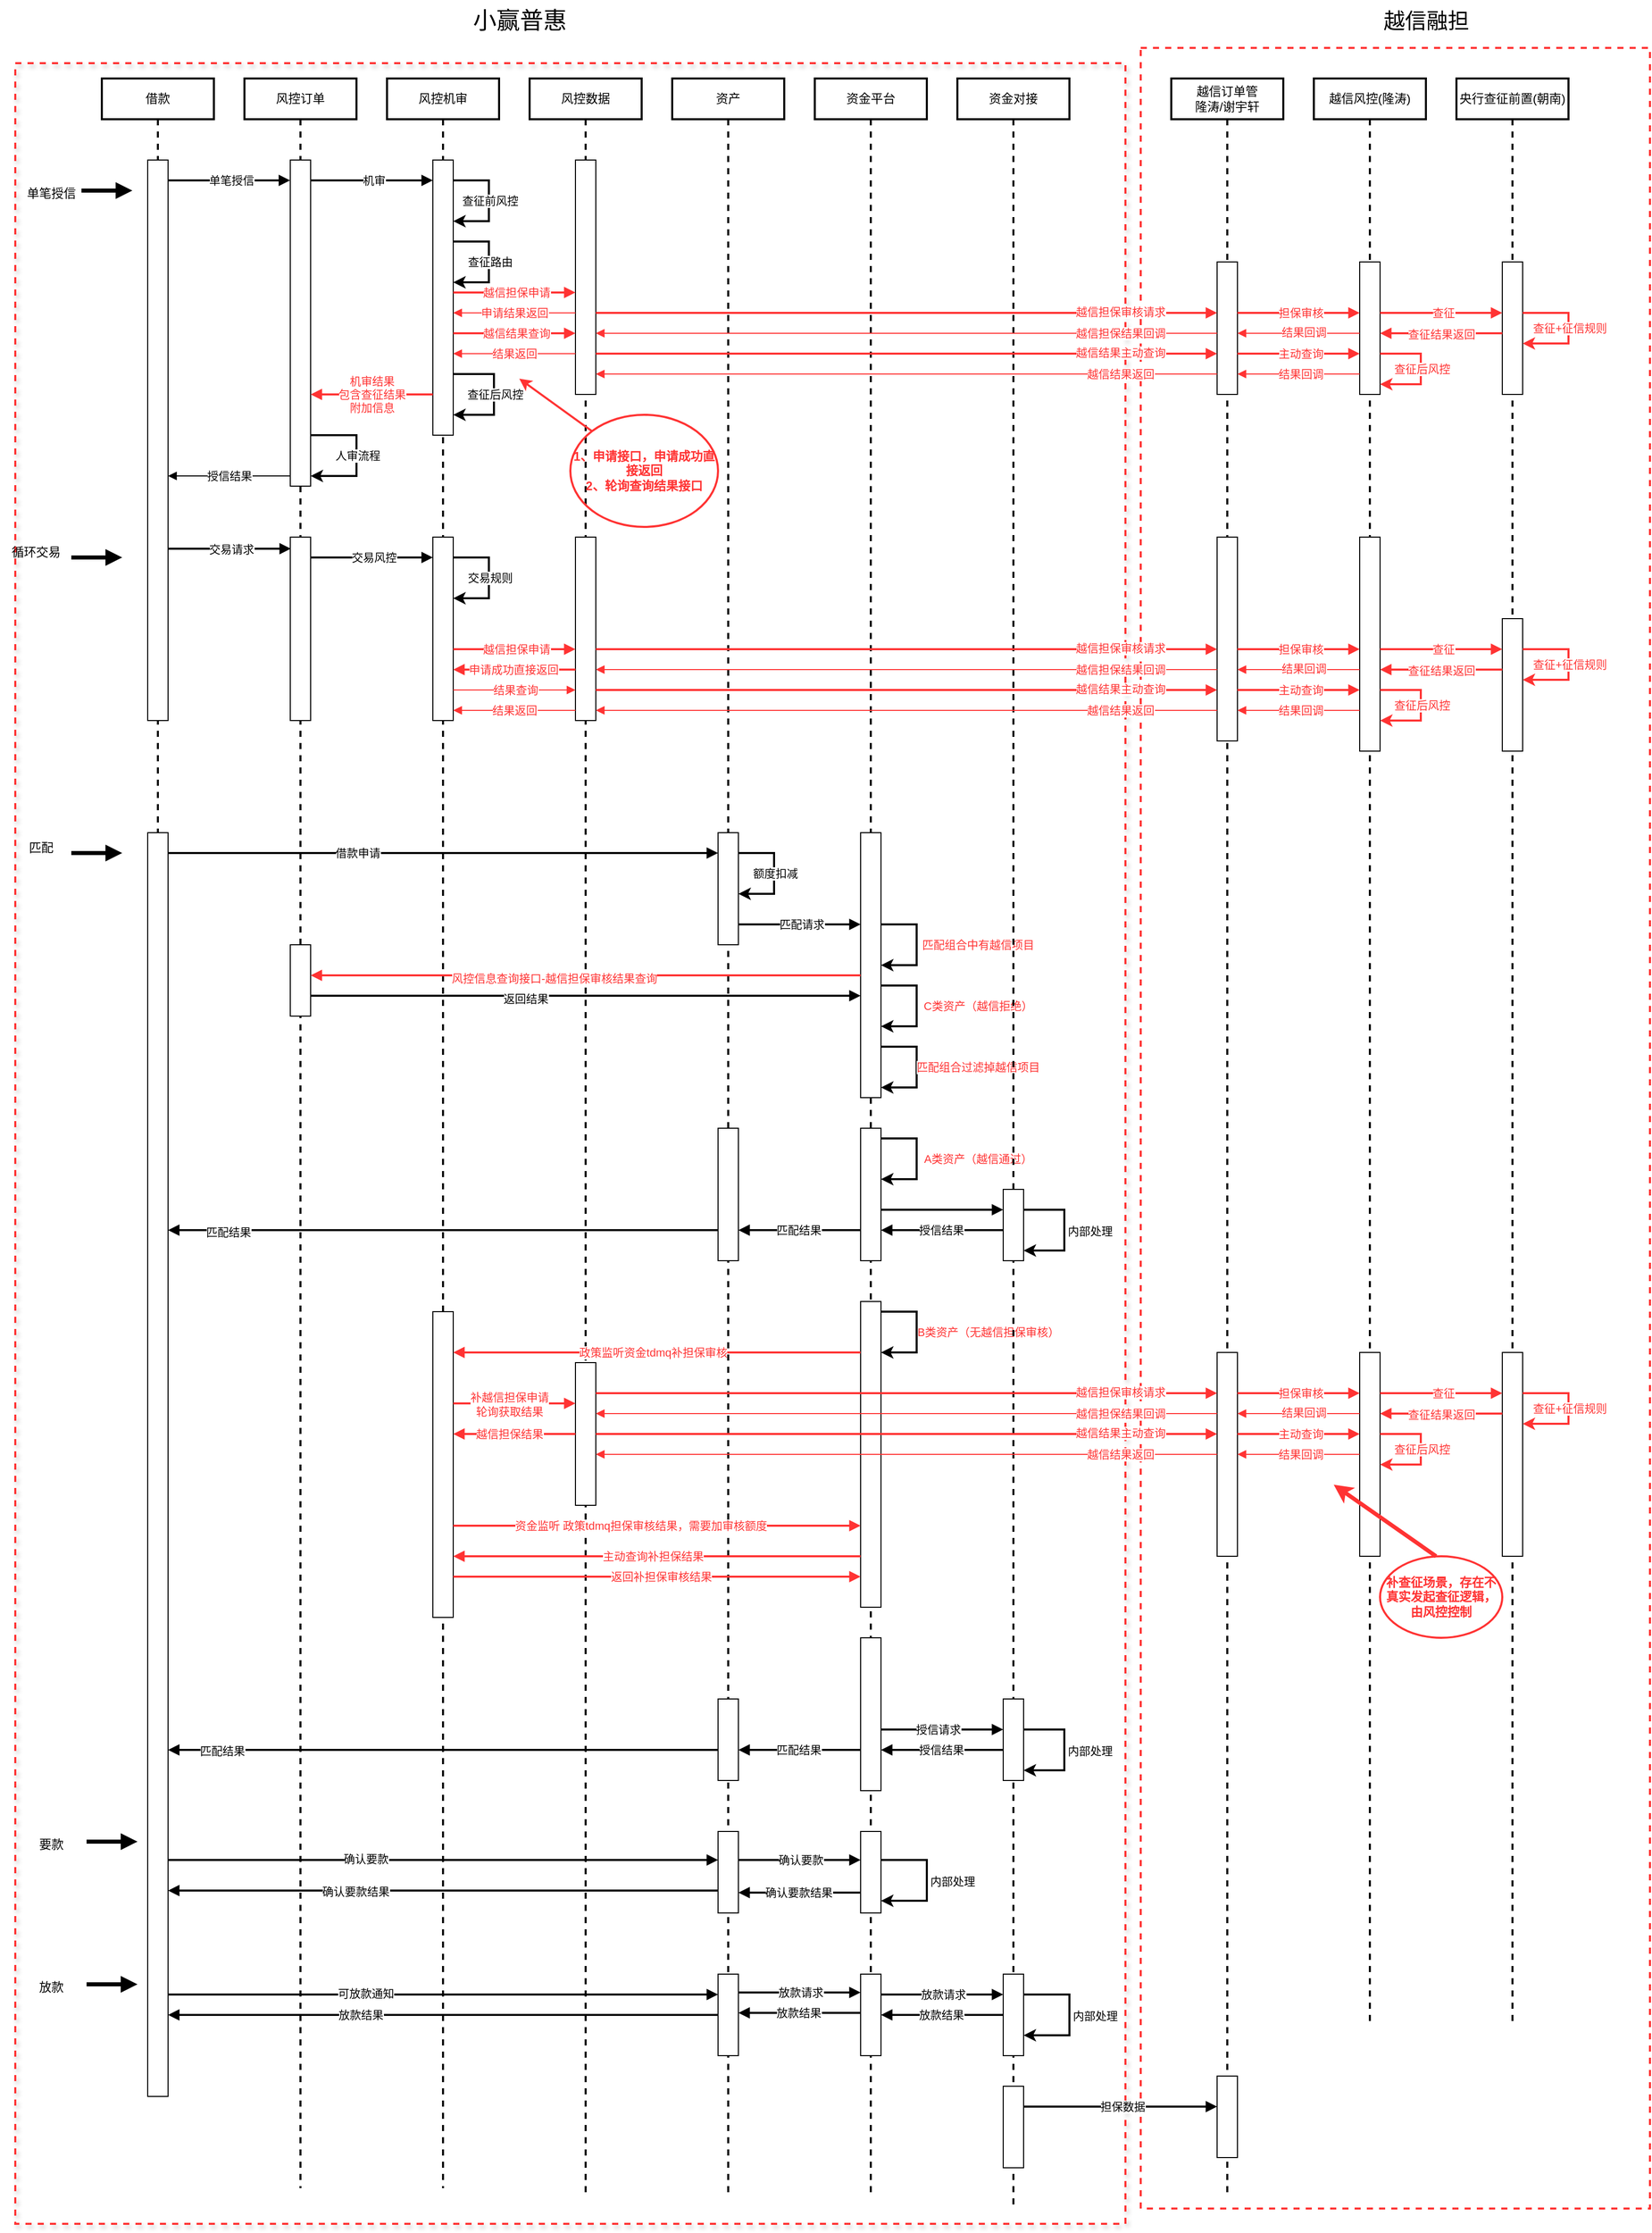 <mxfile version="26.0.11">
  <diagram name="第 1 页" id="N2pCWKcpQh92S1CmUHvd">
    <mxGraphModel dx="2093" dy="981" grid="1" gridSize="10" guides="1" tooltips="1" connect="1" arrows="1" fold="1" page="1" pageScale="1" pageWidth="3300" pageHeight="4681" math="0" shadow="0">
      <root>
        <mxCell id="0" />
        <mxCell id="1" parent="0" />
        <mxCell id="_x4vGPY0edFWdDwLkudP-1" value="" style="rounded=0;whiteSpace=wrap;html=1;dashed=1;strokeWidth=2;strokeColor=#FF3333;fillColor=none;" parent="1" vertex="1">
          <mxGeometry x="1210" y="60" width="500" height="2120" as="geometry" />
        </mxCell>
        <mxCell id="_x4vGPY0edFWdDwLkudP-2" value="" style="rounded=0;whiteSpace=wrap;html=1;dashed=1;strokeColor=#FF3333;strokeWidth=2;fillColor=none;shadow=1;" parent="1" vertex="1">
          <mxGeometry x="105" y="75" width="1090" height="2120" as="geometry" />
        </mxCell>
        <mxCell id="_x4vGPY0edFWdDwLkudP-3" value="借款" style="shape=umlLifeline;perimeter=lifelinePerimeter;whiteSpace=wrap;html=1;container=1;dropTarget=0;collapsible=0;recursiveResize=0;outlineConnect=0;portConstraint=eastwest;newEdgeStyle={&quot;curved&quot;:0,&quot;rounded&quot;:0};strokeWidth=2;" parent="1" vertex="1">
          <mxGeometry x="190" y="90" width="110" height="1980" as="geometry" />
        </mxCell>
        <mxCell id="_x4vGPY0edFWdDwLkudP-4" value="" style="html=1;points=[[0,0,0,0,5],[0,1,0,0,-5],[1,0,0,0,5],[1,1,0,0,-5]];perimeter=orthogonalPerimeter;outlineConnect=0;targetShapes=umlLifeline;portConstraint=eastwest;newEdgeStyle={&quot;curved&quot;:0,&quot;rounded&quot;:0};" parent="_x4vGPY0edFWdDwLkudP-3" vertex="1">
          <mxGeometry x="45" y="80" width="20" height="550" as="geometry" />
        </mxCell>
        <mxCell id="_x4vGPY0edFWdDwLkudP-5" value="" style="html=1;points=[[0,0,0,0,5],[0,1,0,0,-5],[1,0,0,0,5],[1,1,0,0,-5]];perimeter=orthogonalPerimeter;outlineConnect=0;targetShapes=umlLifeline;portConstraint=eastwest;newEdgeStyle={&quot;curved&quot;:0,&quot;rounded&quot;:0};" parent="_x4vGPY0edFWdDwLkudP-3" vertex="1">
          <mxGeometry x="45" y="740" width="20" height="1240" as="geometry" />
        </mxCell>
        <mxCell id="_x4vGPY0edFWdDwLkudP-6" value="风控机审" style="shape=umlLifeline;perimeter=lifelinePerimeter;whiteSpace=wrap;html=1;container=1;dropTarget=0;collapsible=0;recursiveResize=0;outlineConnect=0;portConstraint=eastwest;newEdgeStyle={&quot;curved&quot;:0,&quot;rounded&quot;:0};strokeWidth=2;" parent="1" vertex="1">
          <mxGeometry x="470" y="90" width="110" height="2070" as="geometry" />
        </mxCell>
        <mxCell id="_x4vGPY0edFWdDwLkudP-7" value="" style="html=1;points=[[0,0,0,0,5],[0,1,0,0,-5],[1,0,0,0,5],[1,1,0,0,-5]];perimeter=orthogonalPerimeter;outlineConnect=0;targetShapes=umlLifeline;portConstraint=eastwest;newEdgeStyle={&quot;curved&quot;:0,&quot;rounded&quot;:0};" parent="_x4vGPY0edFWdDwLkudP-6" vertex="1">
          <mxGeometry x="45" y="80" width="20" height="270" as="geometry" />
        </mxCell>
        <mxCell id="_x4vGPY0edFWdDwLkudP-8" value="" style="endArrow=classic;html=1;rounded=0;strokeWidth=2;" parent="_x4vGPY0edFWdDwLkudP-6" source="_x4vGPY0edFWdDwLkudP-7" target="_x4vGPY0edFWdDwLkudP-7" edge="1">
          <mxGeometry width="50" height="50" relative="1" as="geometry">
            <mxPoint x="70" y="100" as="sourcePoint" />
            <mxPoint x="215" y="140" as="targetPoint" />
            <Array as="points">
              <mxPoint x="100" y="100" />
              <mxPoint x="100" y="140" />
            </Array>
          </mxGeometry>
        </mxCell>
        <mxCell id="_x4vGPY0edFWdDwLkudP-9" value="查征前风控" style="edgeLabel;html=1;align=center;verticalAlign=middle;resizable=0;points=[];" parent="_x4vGPY0edFWdDwLkudP-8" vertex="1" connectable="0">
          <mxGeometry x="-0.011" y="1" relative="1" as="geometry">
            <mxPoint as="offset" />
          </mxGeometry>
        </mxCell>
        <mxCell id="_x4vGPY0edFWdDwLkudP-10" value="" style="endArrow=classic;html=1;rounded=0;strokeWidth=2;" parent="_x4vGPY0edFWdDwLkudP-6" source="_x4vGPY0edFWdDwLkudP-7" target="_x4vGPY0edFWdDwLkudP-7" edge="1">
          <mxGeometry width="50" height="50" relative="1" as="geometry">
            <mxPoint x="70" y="160" as="sourcePoint" />
            <mxPoint x="70" y="200" as="targetPoint" />
            <Array as="points">
              <mxPoint x="100" y="160" />
              <mxPoint x="100" y="200" />
            </Array>
          </mxGeometry>
        </mxCell>
        <mxCell id="_x4vGPY0edFWdDwLkudP-11" value="查征路由" style="edgeLabel;html=1;align=center;verticalAlign=middle;resizable=0;points=[];" parent="_x4vGPY0edFWdDwLkudP-10" vertex="1" connectable="0">
          <mxGeometry x="-0.011" y="1" relative="1" as="geometry">
            <mxPoint as="offset" />
          </mxGeometry>
        </mxCell>
        <mxCell id="_x4vGPY0edFWdDwLkudP-12" value="" style="endArrow=classic;html=1;rounded=0;strokeWidth=2;" parent="_x4vGPY0edFWdDwLkudP-6" source="_x4vGPY0edFWdDwLkudP-7" target="_x4vGPY0edFWdDwLkudP-7" edge="1">
          <mxGeometry width="50" height="50" relative="1" as="geometry">
            <mxPoint x="70" y="290" as="sourcePoint" />
            <mxPoint x="70" y="330" as="targetPoint" />
            <Array as="points">
              <mxPoint x="105" y="290" />
              <mxPoint x="105" y="330" />
            </Array>
          </mxGeometry>
        </mxCell>
        <mxCell id="_x4vGPY0edFWdDwLkudP-13" value="查征后风控" style="edgeLabel;html=1;align=center;verticalAlign=middle;resizable=0;points=[];" parent="_x4vGPY0edFWdDwLkudP-12" vertex="1" connectable="0">
          <mxGeometry x="-0.011" y="1" relative="1" as="geometry">
            <mxPoint as="offset" />
          </mxGeometry>
        </mxCell>
        <mxCell id="_x4vGPY0edFWdDwLkudP-14" value="" style="html=1;points=[[0,0,0,0,5],[0,1,0,0,-5],[1,0,0,0,5],[1,1,0,0,-5]];perimeter=orthogonalPerimeter;outlineConnect=0;targetShapes=umlLifeline;portConstraint=eastwest;newEdgeStyle={&quot;curved&quot;:0,&quot;rounded&quot;:0};" parent="_x4vGPY0edFWdDwLkudP-6" vertex="1">
          <mxGeometry x="45" y="450" width="20" height="180" as="geometry" />
        </mxCell>
        <mxCell id="_x4vGPY0edFWdDwLkudP-15" value="" style="endArrow=classic;html=1;rounded=0;strokeWidth=2;" parent="_x4vGPY0edFWdDwLkudP-6" source="_x4vGPY0edFWdDwLkudP-14" target="_x4vGPY0edFWdDwLkudP-14" edge="1">
          <mxGeometry width="50" height="50" relative="1" as="geometry">
            <mxPoint x="70" y="470" as="sourcePoint" />
            <mxPoint x="70" y="510" as="targetPoint" />
            <Array as="points">
              <mxPoint x="100" y="470" />
              <mxPoint x="100" y="490" />
              <mxPoint x="100" y="510" />
            </Array>
          </mxGeometry>
        </mxCell>
        <mxCell id="_x4vGPY0edFWdDwLkudP-16" value="交易规则" style="edgeLabel;html=1;align=center;verticalAlign=middle;resizable=0;points=[];" parent="_x4vGPY0edFWdDwLkudP-15" vertex="1" connectable="0">
          <mxGeometry x="-0.011" y="1" relative="1" as="geometry">
            <mxPoint as="offset" />
          </mxGeometry>
        </mxCell>
        <mxCell id="_x4vGPY0edFWdDwLkudP-17" value="" style="html=1;points=[[0,0,0,0,5],[0,1,0,0,-5],[1,0,0,0,5],[1,1,0,0,-5]];perimeter=orthogonalPerimeter;outlineConnect=0;targetShapes=umlLifeline;portConstraint=eastwest;newEdgeStyle={&quot;curved&quot;:0,&quot;rounded&quot;:0};" parent="_x4vGPY0edFWdDwLkudP-6" vertex="1">
          <mxGeometry x="45" y="1210" width="20" height="300" as="geometry" />
        </mxCell>
        <mxCell id="_x4vGPY0edFWdDwLkudP-18" value="风控订单" style="shape=umlLifeline;perimeter=lifelinePerimeter;whiteSpace=wrap;html=1;container=1;dropTarget=0;collapsible=0;recursiveResize=0;outlineConnect=0;portConstraint=eastwest;newEdgeStyle={&quot;curved&quot;:0,&quot;rounded&quot;:0};strokeWidth=2;" parent="1" vertex="1">
          <mxGeometry x="330" y="90" width="110" height="2070" as="geometry" />
        </mxCell>
        <mxCell id="_x4vGPY0edFWdDwLkudP-19" value="" style="html=1;points=[[0,0,0,0,5],[0,1,0,0,-5],[1,0,0,0,5],[1,1,0,0,-5]];perimeter=orthogonalPerimeter;outlineConnect=0;targetShapes=umlLifeline;portConstraint=eastwest;newEdgeStyle={&quot;curved&quot;:0,&quot;rounded&quot;:0};" parent="_x4vGPY0edFWdDwLkudP-18" vertex="1">
          <mxGeometry x="45" y="80" width="20" height="320" as="geometry" />
        </mxCell>
        <mxCell id="_x4vGPY0edFWdDwLkudP-20" value="" style="endArrow=classic;html=1;rounded=0;strokeWidth=2;" parent="_x4vGPY0edFWdDwLkudP-18" source="_x4vGPY0edFWdDwLkudP-19" target="_x4vGPY0edFWdDwLkudP-19" edge="1">
          <mxGeometry width="50" height="50" relative="1" as="geometry">
            <mxPoint x="70" y="350" as="sourcePoint" />
            <mxPoint x="70" y="390" as="targetPoint" />
            <Array as="points">
              <mxPoint x="110" y="350" />
              <mxPoint x="110" y="390" />
            </Array>
          </mxGeometry>
        </mxCell>
        <mxCell id="_x4vGPY0edFWdDwLkudP-21" value="人审流程" style="edgeLabel;html=1;align=center;verticalAlign=middle;resizable=0;points=[];" parent="_x4vGPY0edFWdDwLkudP-20" vertex="1" connectable="0">
          <mxGeometry x="-0.011" y="1" relative="1" as="geometry">
            <mxPoint as="offset" />
          </mxGeometry>
        </mxCell>
        <mxCell id="_x4vGPY0edFWdDwLkudP-22" value="" style="html=1;points=[[0,0,0,0,5],[0,1,0,0,-5],[1,0,0,0,5],[1,1,0,0,-5]];perimeter=orthogonalPerimeter;outlineConnect=0;targetShapes=umlLifeline;portConstraint=eastwest;newEdgeStyle={&quot;curved&quot;:0,&quot;rounded&quot;:0};" parent="_x4vGPY0edFWdDwLkudP-18" vertex="1">
          <mxGeometry x="45" y="450" width="20" height="180" as="geometry" />
        </mxCell>
        <mxCell id="_x4vGPY0edFWdDwLkudP-23" value="" style="html=1;points=[[0,0,0,0,5],[0,1,0,0,-5],[1,0,0,0,5],[1,1,0,0,-5]];perimeter=orthogonalPerimeter;outlineConnect=0;targetShapes=umlLifeline;portConstraint=eastwest;newEdgeStyle={&quot;curved&quot;:0,&quot;rounded&quot;:0};" parent="_x4vGPY0edFWdDwLkudP-18" vertex="1">
          <mxGeometry x="45" y="850" width="20" height="70" as="geometry" />
        </mxCell>
        <mxCell id="_x4vGPY0edFWdDwLkudP-24" value="风控数据" style="shape=umlLifeline;perimeter=lifelinePerimeter;whiteSpace=wrap;html=1;container=1;dropTarget=0;collapsible=0;recursiveResize=0;outlineConnect=0;portConstraint=eastwest;newEdgeStyle={&quot;curved&quot;:0,&quot;rounded&quot;:0};strokeWidth=2;" parent="1" vertex="1">
          <mxGeometry x="610" y="90" width="110" height="2080" as="geometry" />
        </mxCell>
        <mxCell id="_x4vGPY0edFWdDwLkudP-25" value="" style="html=1;points=[[0,0,0,0,5],[0,1,0,0,-5],[1,0,0,0,5],[1,1,0,0,-5]];perimeter=orthogonalPerimeter;outlineConnect=0;targetShapes=umlLifeline;portConstraint=eastwest;newEdgeStyle={&quot;curved&quot;:0,&quot;rounded&quot;:0};" parent="_x4vGPY0edFWdDwLkudP-24" vertex="1">
          <mxGeometry x="45" y="80" width="20" height="230" as="geometry" />
        </mxCell>
        <mxCell id="_x4vGPY0edFWdDwLkudP-26" value="" style="html=1;points=[[0,0,0,0,5],[0,1,0,0,-5],[1,0,0,0,5],[1,1,0,0,-5]];perimeter=orthogonalPerimeter;outlineConnect=0;targetShapes=umlLifeline;portConstraint=eastwest;newEdgeStyle={&quot;curved&quot;:0,&quot;rounded&quot;:0};" parent="_x4vGPY0edFWdDwLkudP-24" vertex="1">
          <mxGeometry x="45" y="450" width="20" height="180" as="geometry" />
        </mxCell>
        <mxCell id="_x4vGPY0edFWdDwLkudP-27" value="" style="html=1;points=[[0,0,0,0,5],[0,1,0,0,-5],[1,0,0,0,5],[1,1,0,0,-5]];perimeter=orthogonalPerimeter;outlineConnect=0;targetShapes=umlLifeline;portConstraint=eastwest;newEdgeStyle={&quot;curved&quot;:0,&quot;rounded&quot;:0};" parent="_x4vGPY0edFWdDwLkudP-24" vertex="1">
          <mxGeometry x="45" y="1260" width="20" height="140" as="geometry" />
        </mxCell>
        <mxCell id="_x4vGPY0edFWdDwLkudP-28" value="资产" style="shape=umlLifeline;perimeter=lifelinePerimeter;whiteSpace=wrap;html=1;container=1;dropTarget=0;collapsible=0;recursiveResize=0;outlineConnect=0;portConstraint=eastwest;newEdgeStyle={&quot;curved&quot;:0,&quot;rounded&quot;:0};strokeWidth=2;" parent="1" vertex="1">
          <mxGeometry x="750" y="90" width="110" height="2080" as="geometry" />
        </mxCell>
        <mxCell id="_x4vGPY0edFWdDwLkudP-29" value="" style="html=1;points=[[0,0,0,0,5],[0,1,0,0,-5],[1,0,0,0,5],[1,1,0,0,-5]];perimeter=orthogonalPerimeter;outlineConnect=0;targetShapes=umlLifeline;portConstraint=eastwest;newEdgeStyle={&quot;curved&quot;:0,&quot;rounded&quot;:0};" parent="_x4vGPY0edFWdDwLkudP-28" vertex="1">
          <mxGeometry x="45" y="740" width="20" height="110" as="geometry" />
        </mxCell>
        <mxCell id="_x4vGPY0edFWdDwLkudP-30" value="" style="endArrow=classic;html=1;rounded=0;strokeWidth=2;" parent="_x4vGPY0edFWdDwLkudP-28" source="_x4vGPY0edFWdDwLkudP-29" target="_x4vGPY0edFWdDwLkudP-29" edge="1">
          <mxGeometry width="50" height="50" relative="1" as="geometry">
            <mxPoint x="70" y="760" as="sourcePoint" />
            <mxPoint x="70" y="800" as="targetPoint" />
            <Array as="points">
              <mxPoint x="100" y="760" />
              <mxPoint x="100" y="780" />
              <mxPoint x="100" y="800" />
            </Array>
          </mxGeometry>
        </mxCell>
        <mxCell id="_x4vGPY0edFWdDwLkudP-31" value="额度扣减" style="edgeLabel;html=1;align=center;verticalAlign=middle;resizable=0;points=[];" parent="_x4vGPY0edFWdDwLkudP-30" vertex="1" connectable="0">
          <mxGeometry x="-0.011" y="1" relative="1" as="geometry">
            <mxPoint as="offset" />
          </mxGeometry>
        </mxCell>
        <mxCell id="_x4vGPY0edFWdDwLkudP-32" value="" style="html=1;points=[[0,0,0,0,5],[0,1,0,0,-5],[1,0,0,0,5],[1,1,0,0,-5]];perimeter=orthogonalPerimeter;outlineConnect=0;targetShapes=umlLifeline;portConstraint=eastwest;newEdgeStyle={&quot;curved&quot;:0,&quot;rounded&quot;:0};" parent="_x4vGPY0edFWdDwLkudP-28" vertex="1">
          <mxGeometry x="45" y="1030" width="20" height="130" as="geometry" />
        </mxCell>
        <mxCell id="_x4vGPY0edFWdDwLkudP-33" value="" style="html=1;points=[[0,0,0,0,5],[0,1,0,0,-5],[1,0,0,0,5],[1,1,0,0,-5]];perimeter=orthogonalPerimeter;outlineConnect=0;targetShapes=umlLifeline;portConstraint=eastwest;newEdgeStyle={&quot;curved&quot;:0,&quot;rounded&quot;:0};" parent="_x4vGPY0edFWdDwLkudP-28" vertex="1">
          <mxGeometry x="45" y="1590" width="20" height="80" as="geometry" />
        </mxCell>
        <mxCell id="_x4vGPY0edFWdDwLkudP-34" value="" style="html=1;points=[[0,0,0,0,5],[0,1,0,0,-5],[1,0,0,0,5],[1,1,0,0,-5]];perimeter=orthogonalPerimeter;outlineConnect=0;targetShapes=umlLifeline;portConstraint=eastwest;newEdgeStyle={&quot;curved&quot;:0,&quot;rounded&quot;:0};" parent="_x4vGPY0edFWdDwLkudP-28" vertex="1">
          <mxGeometry x="45" y="1720" width="20" height="80" as="geometry" />
        </mxCell>
        <mxCell id="_x4vGPY0edFWdDwLkudP-35" value="" style="html=1;points=[[0,0,0,0,5],[0,1,0,0,-5],[1,0,0,0,5],[1,1,0,0,-5]];perimeter=orthogonalPerimeter;outlineConnect=0;targetShapes=umlLifeline;portConstraint=eastwest;newEdgeStyle={&quot;curved&quot;:0,&quot;rounded&quot;:0};" parent="_x4vGPY0edFWdDwLkudP-28" vertex="1">
          <mxGeometry x="45" y="1860" width="20" height="80" as="geometry" />
        </mxCell>
        <mxCell id="_x4vGPY0edFWdDwLkudP-36" value="资金平台" style="shape=umlLifeline;perimeter=lifelinePerimeter;whiteSpace=wrap;html=1;container=1;dropTarget=0;collapsible=0;recursiveResize=0;outlineConnect=0;portConstraint=eastwest;newEdgeStyle={&quot;curved&quot;:0,&quot;rounded&quot;:0};strokeWidth=2;" parent="1" vertex="1">
          <mxGeometry x="890" y="90" width="110" height="2080" as="geometry" />
        </mxCell>
        <mxCell id="_x4vGPY0edFWdDwLkudP-37" value="" style="html=1;points=[[0,0,0,0,5],[0,1,0,0,-5],[1,0,0,0,5],[1,1,0,0,-5]];perimeter=orthogonalPerimeter;outlineConnect=0;targetShapes=umlLifeline;portConstraint=eastwest;newEdgeStyle={&quot;curved&quot;:0,&quot;rounded&quot;:0};" parent="_x4vGPY0edFWdDwLkudP-36" vertex="1">
          <mxGeometry x="45" y="740" width="20" height="260" as="geometry" />
        </mxCell>
        <mxCell id="_x4vGPY0edFWdDwLkudP-38" value="" style="endArrow=classic;html=1;rounded=0;strokeWidth=2;" parent="_x4vGPY0edFWdDwLkudP-36" source="_x4vGPY0edFWdDwLkudP-37" target="_x4vGPY0edFWdDwLkudP-37" edge="1">
          <mxGeometry width="50" height="50" relative="1" as="geometry">
            <mxPoint x="70" y="830" as="sourcePoint" />
            <mxPoint x="70" y="870" as="targetPoint" />
            <Array as="points">
              <mxPoint x="100" y="830" />
              <mxPoint x="100" y="850" />
              <mxPoint x="100" y="870" />
            </Array>
          </mxGeometry>
        </mxCell>
        <mxCell id="_x4vGPY0edFWdDwLkudP-39" value="&lt;font color=&quot;#ff3333&quot;&gt;匹配组合中有越信项目&lt;/font&gt;" style="edgeLabel;html=1;align=center;verticalAlign=middle;resizable=0;points=[];" parent="_x4vGPY0edFWdDwLkudP-38" vertex="1" connectable="0">
          <mxGeometry x="-0.011" y="1" relative="1" as="geometry">
            <mxPoint x="59" as="offset" />
          </mxGeometry>
        </mxCell>
        <mxCell id="_x4vGPY0edFWdDwLkudP-40" value="" style="endArrow=classic;html=1;rounded=0;strokeWidth=2;" parent="_x4vGPY0edFWdDwLkudP-36" source="_x4vGPY0edFWdDwLkudP-37" target="_x4vGPY0edFWdDwLkudP-37" edge="1">
          <mxGeometry width="50" height="50" relative="1" as="geometry">
            <mxPoint x="70" y="890" as="sourcePoint" />
            <mxPoint x="70" y="930" as="targetPoint" />
            <Array as="points">
              <mxPoint x="100" y="890" />
              <mxPoint x="100" y="910" />
              <mxPoint x="100" y="930" />
            </Array>
          </mxGeometry>
        </mxCell>
        <mxCell id="_x4vGPY0edFWdDwLkudP-41" value="&lt;font color=&quot;#ff3333&quot;&gt;C类资产（越信拒绝）&lt;/font&gt;" style="edgeLabel;html=1;align=center;verticalAlign=middle;resizable=0;points=[];" parent="_x4vGPY0edFWdDwLkudP-40" vertex="1" connectable="0">
          <mxGeometry x="-0.011" y="1" relative="1" as="geometry">
            <mxPoint x="59" as="offset" />
          </mxGeometry>
        </mxCell>
        <mxCell id="_x4vGPY0edFWdDwLkudP-42" value="" style="endArrow=classic;html=1;rounded=0;strokeWidth=2;" parent="_x4vGPY0edFWdDwLkudP-36" source="_x4vGPY0edFWdDwLkudP-37" target="_x4vGPY0edFWdDwLkudP-37" edge="1">
          <mxGeometry width="50" height="50" relative="1" as="geometry">
            <mxPoint x="70" y="950" as="sourcePoint" />
            <mxPoint x="70" y="990" as="targetPoint" />
            <Array as="points">
              <mxPoint x="100" y="950" />
              <mxPoint x="100" y="970" />
              <mxPoint x="100" y="990" />
            </Array>
          </mxGeometry>
        </mxCell>
        <mxCell id="_x4vGPY0edFWdDwLkudP-43" value="&lt;font color=&quot;#ff3333&quot;&gt;匹配组合过滤掉越信项目&lt;/font&gt;" style="edgeLabel;html=1;align=center;verticalAlign=middle;resizable=0;points=[];" parent="_x4vGPY0edFWdDwLkudP-42" vertex="1" connectable="0">
          <mxGeometry x="-0.011" y="1" relative="1" as="geometry">
            <mxPoint x="59" as="offset" />
          </mxGeometry>
        </mxCell>
        <mxCell id="_x4vGPY0edFWdDwLkudP-44" value="" style="html=1;points=[[0,0,0,0,5],[0,1,0,0,-5],[1,0,0,0,5],[1,1,0,0,-5]];perimeter=orthogonalPerimeter;outlineConnect=0;targetShapes=umlLifeline;portConstraint=eastwest;newEdgeStyle={&quot;curved&quot;:0,&quot;rounded&quot;:0};" parent="_x4vGPY0edFWdDwLkudP-36" vertex="1">
          <mxGeometry x="45" y="1030" width="20" height="130" as="geometry" />
        </mxCell>
        <mxCell id="_x4vGPY0edFWdDwLkudP-45" value="" style="endArrow=classic;html=1;rounded=0;strokeWidth=2;" parent="_x4vGPY0edFWdDwLkudP-36" source="_x4vGPY0edFWdDwLkudP-44" target="_x4vGPY0edFWdDwLkudP-44" edge="1">
          <mxGeometry width="50" height="50" relative="1" as="geometry">
            <mxPoint x="75" y="1040" as="sourcePoint" />
            <mxPoint x="75" y="1080" as="targetPoint" />
            <Array as="points">
              <mxPoint x="100" y="1040" />
              <mxPoint x="100" y="1060" />
              <mxPoint x="100" y="1080" />
            </Array>
          </mxGeometry>
        </mxCell>
        <mxCell id="_x4vGPY0edFWdDwLkudP-46" value="&lt;font color=&quot;#ff3333&quot;&gt;A类资产（越信通过）&lt;/font&gt;" style="edgeLabel;html=1;align=center;verticalAlign=middle;resizable=0;points=[];" parent="_x4vGPY0edFWdDwLkudP-45" vertex="1" connectable="0">
          <mxGeometry x="-0.011" y="1" relative="1" as="geometry">
            <mxPoint x="59" as="offset" />
          </mxGeometry>
        </mxCell>
        <mxCell id="_x4vGPY0edFWdDwLkudP-47" value="" style="html=1;points=[[0,0,0,0,5],[0,1,0,0,-5],[1,0,0,0,5],[1,1,0,0,-5]];perimeter=orthogonalPerimeter;outlineConnect=0;targetShapes=umlLifeline;portConstraint=eastwest;newEdgeStyle={&quot;curved&quot;:0,&quot;rounded&quot;:0};" parent="_x4vGPY0edFWdDwLkudP-36" vertex="1">
          <mxGeometry x="45" y="1200" width="20" height="300" as="geometry" />
        </mxCell>
        <mxCell id="_x4vGPY0edFWdDwLkudP-48" value="" style="endArrow=classic;html=1;rounded=0;strokeWidth=2;" parent="_x4vGPY0edFWdDwLkudP-36" source="_x4vGPY0edFWdDwLkudP-47" target="_x4vGPY0edFWdDwLkudP-47" edge="1">
          <mxGeometry width="50" height="50" relative="1" as="geometry">
            <mxPoint x="75" y="1210" as="sourcePoint" />
            <mxPoint x="75" y="1250" as="targetPoint" />
            <Array as="points">
              <mxPoint x="100" y="1210" />
              <mxPoint x="100" y="1250" />
            </Array>
          </mxGeometry>
        </mxCell>
        <mxCell id="_x4vGPY0edFWdDwLkudP-49" value="&lt;font color=&quot;#ff3333&quot;&gt;B类资产（无越信担保审核）&lt;/font&gt;" style="edgeLabel;html=1;align=center;verticalAlign=middle;resizable=0;points=[];" parent="_x4vGPY0edFWdDwLkudP-48" vertex="1" connectable="0">
          <mxGeometry x="-0.011" y="1" relative="1" as="geometry">
            <mxPoint x="69" as="offset" />
          </mxGeometry>
        </mxCell>
        <mxCell id="_x4vGPY0edFWdDwLkudP-50" value="" style="html=1;points=[[0,0,0,0,5],[0,1,0,0,-5],[1,0,0,0,5],[1,1,0,0,-5]];perimeter=orthogonalPerimeter;outlineConnect=0;targetShapes=umlLifeline;portConstraint=eastwest;newEdgeStyle={&quot;curved&quot;:0,&quot;rounded&quot;:0};" parent="_x4vGPY0edFWdDwLkudP-36" vertex="1">
          <mxGeometry x="45" y="1530" width="20" height="150" as="geometry" />
        </mxCell>
        <mxCell id="_x4vGPY0edFWdDwLkudP-51" value="" style="html=1;points=[[0,0,0,0,5],[0,1,0,0,-5],[1,0,0,0,5],[1,1,0,0,-5]];perimeter=orthogonalPerimeter;outlineConnect=0;targetShapes=umlLifeline;portConstraint=eastwest;newEdgeStyle={&quot;curved&quot;:0,&quot;rounded&quot;:0};" parent="_x4vGPY0edFWdDwLkudP-36" vertex="1">
          <mxGeometry x="45" y="1720" width="20" height="80" as="geometry" />
        </mxCell>
        <mxCell id="_x4vGPY0edFWdDwLkudP-52" value="" style="endArrow=classic;html=1;rounded=0;strokeWidth=2;" parent="_x4vGPY0edFWdDwLkudP-36" source="_x4vGPY0edFWdDwLkudP-51" target="_x4vGPY0edFWdDwLkudP-51" edge="1">
          <mxGeometry width="50" height="50" relative="1" as="geometry">
            <mxPoint x="70" y="1748" as="sourcePoint" />
            <mxPoint x="70" y="1788" as="targetPoint" />
            <Array as="points">
              <mxPoint x="110" y="1748" />
              <mxPoint x="110" y="1768" />
              <mxPoint x="110" y="1788" />
            </Array>
          </mxGeometry>
        </mxCell>
        <mxCell id="_x4vGPY0edFWdDwLkudP-53" value="内部处理" style="edgeLabel;html=1;align=center;verticalAlign=middle;resizable=0;points=[];" parent="_x4vGPY0edFWdDwLkudP-52" vertex="1" connectable="0">
          <mxGeometry x="-0.011" y="1" relative="1" as="geometry">
            <mxPoint x="24" y="1" as="offset" />
          </mxGeometry>
        </mxCell>
        <mxCell id="_x4vGPY0edFWdDwLkudP-54" value="" style="html=1;points=[[0,0,0,0,5],[0,1,0,0,-5],[1,0,0,0,5],[1,1,0,0,-5]];perimeter=orthogonalPerimeter;outlineConnect=0;targetShapes=umlLifeline;portConstraint=eastwest;newEdgeStyle={&quot;curved&quot;:0,&quot;rounded&quot;:0};" parent="_x4vGPY0edFWdDwLkudP-36" vertex="1">
          <mxGeometry x="45" y="1860" width="20" height="80" as="geometry" />
        </mxCell>
        <mxCell id="_x4vGPY0edFWdDwLkudP-55" value="越信订单管&lt;div&gt;隆涛/谢宇轩&lt;/div&gt;" style="shape=umlLifeline;perimeter=lifelinePerimeter;whiteSpace=wrap;html=1;container=1;dropTarget=0;collapsible=0;recursiveResize=0;outlineConnect=0;portConstraint=eastwest;newEdgeStyle={&quot;curved&quot;:0,&quot;rounded&quot;:0};strokeWidth=2;" parent="1" vertex="1">
          <mxGeometry x="1240" y="90" width="110" height="2080" as="geometry" />
        </mxCell>
        <mxCell id="_x4vGPY0edFWdDwLkudP-56" value="" style="html=1;points=[[0,0,0,0,5],[0,1,0,0,-5],[1,0,0,0,5],[1,1,0,0,-5]];perimeter=orthogonalPerimeter;outlineConnect=0;targetShapes=umlLifeline;portConstraint=eastwest;newEdgeStyle={&quot;curved&quot;:0,&quot;rounded&quot;:0};" parent="_x4vGPY0edFWdDwLkudP-55" vertex="1">
          <mxGeometry x="45" y="180" width="20" height="130" as="geometry" />
        </mxCell>
        <mxCell id="_x4vGPY0edFWdDwLkudP-57" value="" style="html=1;points=[[0,0,0,0,5],[0,1,0,0,-5],[1,0,0,0,5],[1,1,0,0,-5]];perimeter=orthogonalPerimeter;outlineConnect=0;targetShapes=umlLifeline;portConstraint=eastwest;newEdgeStyle={&quot;curved&quot;:0,&quot;rounded&quot;:0};" parent="_x4vGPY0edFWdDwLkudP-55" vertex="1">
          <mxGeometry x="45" y="450" width="20" height="200" as="geometry" />
        </mxCell>
        <mxCell id="_x4vGPY0edFWdDwLkudP-58" value="" style="html=1;points=[[0,0,0,0,5],[0,1,0,0,-5],[1,0,0,0,5],[1,1,0,0,-5]];perimeter=orthogonalPerimeter;outlineConnect=0;targetShapes=umlLifeline;portConstraint=eastwest;newEdgeStyle={&quot;curved&quot;:0,&quot;rounded&quot;:0};" parent="_x4vGPY0edFWdDwLkudP-55" vertex="1">
          <mxGeometry x="45" y="1250" width="20" height="200" as="geometry" />
        </mxCell>
        <mxCell id="_x4vGPY0edFWdDwLkudP-59" value="央行查征前置(朝南)" style="shape=umlLifeline;perimeter=lifelinePerimeter;whiteSpace=wrap;html=1;container=1;dropTarget=0;collapsible=0;recursiveResize=0;outlineConnect=0;portConstraint=eastwest;newEdgeStyle={&quot;curved&quot;:0,&quot;rounded&quot;:0};strokeWidth=2;" parent="1" vertex="1">
          <mxGeometry x="1520" y="90" width="110" height="1910" as="geometry" />
        </mxCell>
        <mxCell id="_x4vGPY0edFWdDwLkudP-60" value="" style="html=1;points=[[0,0,0,0,5],[0,1,0,0,-5],[1,0,0,0,5],[1,1,0,0,-5]];perimeter=orthogonalPerimeter;outlineConnect=0;targetShapes=umlLifeline;portConstraint=eastwest;newEdgeStyle={&quot;curved&quot;:0,&quot;rounded&quot;:0};" parent="_x4vGPY0edFWdDwLkudP-59" vertex="1">
          <mxGeometry x="45" y="180" width="20" height="130" as="geometry" />
        </mxCell>
        <mxCell id="_x4vGPY0edFWdDwLkudP-61" value="" style="endArrow=classic;html=1;rounded=0;strokeWidth=2;strokeColor=#FF3333;" parent="_x4vGPY0edFWdDwLkudP-59" source="_x4vGPY0edFWdDwLkudP-60" target="_x4vGPY0edFWdDwLkudP-60" edge="1">
          <mxGeometry width="50" height="50" relative="1" as="geometry">
            <mxPoint x="70" y="230" as="sourcePoint" />
            <mxPoint x="70" y="260" as="targetPoint" />
            <Array as="points">
              <mxPoint x="110" y="230" />
              <mxPoint x="110" y="260" />
            </Array>
          </mxGeometry>
        </mxCell>
        <mxCell id="_x4vGPY0edFWdDwLkudP-62" value="&lt;font color=&quot;#ff3333&quot;&gt;查征+征信规则&lt;/font&gt;" style="edgeLabel;html=1;align=center;verticalAlign=middle;resizable=0;points=[];" parent="_x4vGPY0edFWdDwLkudP-61" vertex="1" connectable="0">
          <mxGeometry x="-0.011" y="1" relative="1" as="geometry">
            <mxPoint as="offset" />
          </mxGeometry>
        </mxCell>
        <mxCell id="_x4vGPY0edFWdDwLkudP-63" value="" style="html=1;points=[[0,0,0,0,5],[0,1,0,0,-5],[1,0,0,0,5],[1,1,0,0,-5]];perimeter=orthogonalPerimeter;outlineConnect=0;targetShapes=umlLifeline;portConstraint=eastwest;newEdgeStyle={&quot;curved&quot;:0,&quot;rounded&quot;:0};" parent="_x4vGPY0edFWdDwLkudP-59" vertex="1">
          <mxGeometry x="45" y="530" width="20" height="130" as="geometry" />
        </mxCell>
        <mxCell id="_x4vGPY0edFWdDwLkudP-64" value="" style="html=1;points=[[0,0,0,0,5],[0,1,0,0,-5],[1,0,0,0,5],[1,1,0,0,-5]];perimeter=orthogonalPerimeter;outlineConnect=0;targetShapes=umlLifeline;portConstraint=eastwest;newEdgeStyle={&quot;curved&quot;:0,&quot;rounded&quot;:0};" parent="_x4vGPY0edFWdDwLkudP-59" vertex="1">
          <mxGeometry x="45" y="1250" width="20" height="200" as="geometry" />
        </mxCell>
        <mxCell id="_x4vGPY0edFWdDwLkudP-65" value="越信风控(隆涛)" style="shape=umlLifeline;perimeter=lifelinePerimeter;whiteSpace=wrap;html=1;container=1;dropTarget=0;collapsible=0;recursiveResize=0;outlineConnect=0;portConstraint=eastwest;newEdgeStyle={&quot;curved&quot;:0,&quot;rounded&quot;:0};strokeWidth=2;" parent="1" vertex="1">
          <mxGeometry x="1380" y="90" width="110" height="1910" as="geometry" />
        </mxCell>
        <mxCell id="_x4vGPY0edFWdDwLkudP-66" value="" style="html=1;points=[[0,0,0,0,5],[0,1,0,0,-5],[1,0,0,0,5],[1,1,0,0,-5]];perimeter=orthogonalPerimeter;outlineConnect=0;targetShapes=umlLifeline;portConstraint=eastwest;newEdgeStyle={&quot;curved&quot;:0,&quot;rounded&quot;:0};" parent="_x4vGPY0edFWdDwLkudP-65" vertex="1">
          <mxGeometry x="45" y="180" width="20" height="130" as="geometry" />
        </mxCell>
        <mxCell id="_x4vGPY0edFWdDwLkudP-67" value="" style="endArrow=classic;html=1;rounded=0;strokeWidth=2;strokeColor=#FF3333;" parent="_x4vGPY0edFWdDwLkudP-65" source="_x4vGPY0edFWdDwLkudP-66" target="_x4vGPY0edFWdDwLkudP-66" edge="1">
          <mxGeometry width="50" height="50" relative="1" as="geometry">
            <mxPoint x="70" y="270" as="sourcePoint" />
            <mxPoint x="70" y="300" as="targetPoint" />
            <Array as="points">
              <mxPoint x="105" y="270" />
              <mxPoint x="105" y="300" />
            </Array>
          </mxGeometry>
        </mxCell>
        <mxCell id="_x4vGPY0edFWdDwLkudP-68" value="&lt;font color=&quot;#ff3333&quot;&gt;查征后风控&lt;/font&gt;" style="edgeLabel;html=1;align=center;verticalAlign=middle;resizable=0;points=[];" parent="_x4vGPY0edFWdDwLkudP-67" vertex="1" connectable="0">
          <mxGeometry x="-0.011" y="1" relative="1" as="geometry">
            <mxPoint as="offset" />
          </mxGeometry>
        </mxCell>
        <mxCell id="_x4vGPY0edFWdDwLkudP-69" value="" style="html=1;points=[[0,0,0,0,5],[0,1,0,0,-5],[1,0,0,0,5],[1,1,0,0,-5]];perimeter=orthogonalPerimeter;outlineConnect=0;targetShapes=umlLifeline;portConstraint=eastwest;newEdgeStyle={&quot;curved&quot;:0,&quot;rounded&quot;:0};" parent="_x4vGPY0edFWdDwLkudP-65" vertex="1">
          <mxGeometry x="45" y="450" width="20" height="210" as="geometry" />
        </mxCell>
        <mxCell id="_x4vGPY0edFWdDwLkudP-70" value="" style="html=1;points=[[0,0,0,0,5],[0,1,0,0,-5],[1,0,0,0,5],[1,1,0,0,-5]];perimeter=orthogonalPerimeter;outlineConnect=0;targetShapes=umlLifeline;portConstraint=eastwest;newEdgeStyle={&quot;curved&quot;:0,&quot;rounded&quot;:0};" parent="_x4vGPY0edFWdDwLkudP-65" vertex="1">
          <mxGeometry x="45" y="1250" width="20" height="200" as="geometry" />
        </mxCell>
        <mxCell id="_x4vGPY0edFWdDwLkudP-71" value="资金对接" style="shape=umlLifeline;perimeter=lifelinePerimeter;whiteSpace=wrap;html=1;container=1;dropTarget=0;collapsible=0;recursiveResize=0;outlineConnect=0;portConstraint=eastwest;newEdgeStyle={&quot;curved&quot;:0,&quot;rounded&quot;:0};strokeWidth=2;" parent="1" vertex="1">
          <mxGeometry x="1030" y="90" width="110" height="2090" as="geometry" />
        </mxCell>
        <mxCell id="_x4vGPY0edFWdDwLkudP-72" value="" style="html=1;points=[[0,0,0,0,5],[0,1,0,0,-5],[1,0,0,0,5],[1,1,0,0,-5]];perimeter=orthogonalPerimeter;outlineConnect=0;targetShapes=umlLifeline;portConstraint=eastwest;newEdgeStyle={&quot;curved&quot;:0,&quot;rounded&quot;:0};" parent="_x4vGPY0edFWdDwLkudP-71" vertex="1">
          <mxGeometry x="45" y="1090" width="20" height="70" as="geometry" />
        </mxCell>
        <mxCell id="_x4vGPY0edFWdDwLkudP-73" value="" style="endArrow=classic;html=1;rounded=0;strokeWidth=2;" parent="_x4vGPY0edFWdDwLkudP-71" source="_x4vGPY0edFWdDwLkudP-72" target="_x4vGPY0edFWdDwLkudP-72" edge="1">
          <mxGeometry width="50" height="50" relative="1" as="geometry">
            <mxPoint x="70" y="1110" as="sourcePoint" />
            <mxPoint x="70" y="1150" as="targetPoint" />
            <Array as="points">
              <mxPoint x="105" y="1110" />
              <mxPoint x="105" y="1130" />
              <mxPoint x="105" y="1150" />
            </Array>
          </mxGeometry>
        </mxCell>
        <mxCell id="_x4vGPY0edFWdDwLkudP-74" value="内部处理" style="edgeLabel;html=1;align=center;verticalAlign=middle;resizable=0;points=[];" parent="_x4vGPY0edFWdDwLkudP-73" vertex="1" connectable="0">
          <mxGeometry x="-0.011" y="1" relative="1" as="geometry">
            <mxPoint x="24" y="1" as="offset" />
          </mxGeometry>
        </mxCell>
        <mxCell id="_x4vGPY0edFWdDwLkudP-75" value="" style="html=1;points=[[0,0,0,0,5],[0,1,0,0,-5],[1,0,0,0,5],[1,1,0,0,-5]];perimeter=orthogonalPerimeter;outlineConnect=0;targetShapes=umlLifeline;portConstraint=eastwest;newEdgeStyle={&quot;curved&quot;:0,&quot;rounded&quot;:0};" parent="_x4vGPY0edFWdDwLkudP-71" vertex="1">
          <mxGeometry x="45" y="1590" width="20" height="80" as="geometry" />
        </mxCell>
        <mxCell id="_x4vGPY0edFWdDwLkudP-76" value="" style="html=1;points=[[0,0,0,0,5],[0,1,0,0,-5],[1,0,0,0,5],[1,1,0,0,-5]];perimeter=orthogonalPerimeter;outlineConnect=0;targetShapes=umlLifeline;portConstraint=eastwest;newEdgeStyle={&quot;curved&quot;:0,&quot;rounded&quot;:0};" parent="_x4vGPY0edFWdDwLkudP-71" vertex="1">
          <mxGeometry x="45" y="1860" width="20" height="80" as="geometry" />
        </mxCell>
        <mxCell id="_x4vGPY0edFWdDwLkudP-77" value="" style="html=1;points=[[0,0,0,0,5],[0,1,0,0,-5],[1,0,0,0,5],[1,1,0,0,-5]];perimeter=orthogonalPerimeter;outlineConnect=0;targetShapes=umlLifeline;portConstraint=eastwest;newEdgeStyle={&quot;curved&quot;:0,&quot;rounded&quot;:0};" parent="_x4vGPY0edFWdDwLkudP-71" vertex="1">
          <mxGeometry x="45" y="1970" width="20" height="80" as="geometry" />
        </mxCell>
        <mxCell id="_x4vGPY0edFWdDwLkudP-78" value="" style="endArrow=block;html=1;rounded=0;strokeWidth=4;endFill=1;" parent="1" edge="1">
          <mxGeometry width="50" height="50" relative="1" as="geometry">
            <mxPoint x="170" y="200" as="sourcePoint" />
            <mxPoint x="220" y="200" as="targetPoint" />
          </mxGeometry>
        </mxCell>
        <mxCell id="_x4vGPY0edFWdDwLkudP-79" value="" style="endArrow=block;html=1;rounded=0;strokeWidth=2;endFill=1;" parent="1" edge="1">
          <mxGeometry width="50" height="50" relative="1" as="geometry">
            <mxPoint x="255" y="190" as="sourcePoint" />
            <mxPoint x="374.83" y="190" as="targetPoint" />
          </mxGeometry>
        </mxCell>
        <mxCell id="_x4vGPY0edFWdDwLkudP-80" value="单笔授信" style="edgeLabel;html=1;align=center;verticalAlign=middle;resizable=0;points=[];" parent="_x4vGPY0edFWdDwLkudP-79" vertex="1" connectable="0">
          <mxGeometry x="0.029" y="-3" relative="1" as="geometry">
            <mxPoint y="-3" as="offset" />
          </mxGeometry>
        </mxCell>
        <mxCell id="_x4vGPY0edFWdDwLkudP-81" value="" style="endArrow=block;html=1;rounded=0;strokeWidth=2;endFill=1;" parent="1" source="_x4vGPY0edFWdDwLkudP-19" target="_x4vGPY0edFWdDwLkudP-7" edge="1">
          <mxGeometry width="50" height="50" relative="1" as="geometry">
            <mxPoint x="400" y="190" as="sourcePoint" />
            <mxPoint x="510" y="190" as="targetPoint" />
            <Array as="points">
              <mxPoint x="480" y="190" />
            </Array>
          </mxGeometry>
        </mxCell>
        <mxCell id="_x4vGPY0edFWdDwLkudP-82" value="机审" style="edgeLabel;html=1;align=center;verticalAlign=middle;resizable=0;points=[];" parent="_x4vGPY0edFWdDwLkudP-81" vertex="1" connectable="0">
          <mxGeometry x="0.029" y="-3" relative="1" as="geometry">
            <mxPoint y="-3" as="offset" />
          </mxGeometry>
        </mxCell>
        <mxCell id="_x4vGPY0edFWdDwLkudP-83" value="" style="endArrow=block;html=1;rounded=0;strokeWidth=2;endFill=1;strokeColor=#FF3333;" parent="1" source="_x4vGPY0edFWdDwLkudP-7" target="_x4vGPY0edFWdDwLkudP-25" edge="1">
          <mxGeometry width="50" height="50" relative="1" as="geometry">
            <mxPoint x="540" y="340" as="sourcePoint" />
            <mxPoint x="650" y="340" as="targetPoint" />
            <Array as="points">
              <mxPoint x="610" y="340" />
            </Array>
          </mxGeometry>
        </mxCell>
        <mxCell id="_x4vGPY0edFWdDwLkudP-84" value="&lt;font color=&quot;#ff3333&quot;&gt;越信结果查询&lt;/font&gt;" style="edgeLabel;html=1;align=center;verticalAlign=middle;resizable=0;points=[];" parent="_x4vGPY0edFWdDwLkudP-83" vertex="1" connectable="0">
          <mxGeometry x="0.029" y="-3" relative="1" as="geometry">
            <mxPoint y="-3" as="offset" />
          </mxGeometry>
        </mxCell>
        <mxCell id="_x4vGPY0edFWdDwLkudP-85" value="" style="endArrow=block;html=1;rounded=0;strokeWidth=1;endFill=1;strokeColor=#FF3333;" parent="1" source="_x4vGPY0edFWdDwLkudP-25" target="_x4vGPY0edFWdDwLkudP-7" edge="1">
          <mxGeometry width="50" height="50" relative="1" as="geometry">
            <mxPoint x="650" y="360" as="sourcePoint" />
            <mxPoint x="530" y="360" as="targetPoint" />
            <Array as="points">
              <mxPoint x="610" y="360" />
            </Array>
          </mxGeometry>
        </mxCell>
        <mxCell id="_x4vGPY0edFWdDwLkudP-86" value="&lt;font color=&quot;#ff3333&quot;&gt;结果返回&lt;/font&gt;" style="edgeLabel;html=1;align=center;verticalAlign=middle;resizable=0;points=[];" parent="_x4vGPY0edFWdDwLkudP-85" vertex="1" connectable="0">
          <mxGeometry x="0.009" relative="1" as="geometry">
            <mxPoint as="offset" />
          </mxGeometry>
        </mxCell>
        <mxCell id="_x4vGPY0edFWdDwLkudP-87" value="" style="endArrow=block;html=1;rounded=0;strokeWidth=2;endFill=1;strokeColor=#FF3333;" parent="1" target="_x4vGPY0edFWdDwLkudP-56" edge="1">
          <mxGeometry width="50" height="50" relative="1" as="geometry">
            <mxPoint x="675" y="320" as="sourcePoint" />
            <mxPoint x="1280" y="320" as="targetPoint" />
            <Array as="points">
              <mxPoint x="755" y="320" />
            </Array>
          </mxGeometry>
        </mxCell>
        <mxCell id="_x4vGPY0edFWdDwLkudP-88" value="&lt;font color=&quot;#ff3333&quot;&gt;越信担保审核请求&lt;/font&gt;" style="edgeLabel;html=1;align=center;verticalAlign=middle;resizable=0;points=[];" parent="_x4vGPY0edFWdDwLkudP-87" vertex="1" connectable="0">
          <mxGeometry x="0.556" y="1" relative="1" as="geometry">
            <mxPoint x="40" as="offset" />
          </mxGeometry>
        </mxCell>
        <mxCell id="_x4vGPY0edFWdDwLkudP-89" value="" style="endArrow=block;html=1;rounded=0;strokeWidth=1;endFill=1;strokeColor=#FF3333;" parent="1" edge="1">
          <mxGeometry width="50" height="50" relative="1" as="geometry">
            <mxPoint x="1285" y="340.0" as="sourcePoint" />
            <mxPoint x="675" y="340.0" as="targetPoint" />
            <Array as="points">
              <mxPoint x="1120" y="340" />
              <mxPoint x="1060" y="340" />
              <mxPoint x="760" y="340" />
            </Array>
          </mxGeometry>
        </mxCell>
        <mxCell id="_x4vGPY0edFWdDwLkudP-90" value="&lt;font color=&quot;#ff3333&quot;&gt;越信担保结果回调&lt;/font&gt;" style="edgeLabel;html=1;align=center;verticalAlign=middle;resizable=0;points=[];" parent="_x4vGPY0edFWdDwLkudP-89" vertex="1" connectable="0">
          <mxGeometry x="-0.689" relative="1" as="geometry">
            <mxPoint as="offset" />
          </mxGeometry>
        </mxCell>
        <mxCell id="_x4vGPY0edFWdDwLkudP-91" value="" style="endArrow=block;html=1;rounded=0;strokeWidth=2;endFill=1;strokeColor=#FF3333;" parent="1" source="_x4vGPY0edFWdDwLkudP-25" target="_x4vGPY0edFWdDwLkudP-56" edge="1">
          <mxGeometry width="50" height="50" relative="1" as="geometry">
            <mxPoint x="680" y="360" as="sourcePoint" />
            <mxPoint x="1280" y="360" as="targetPoint" />
            <Array as="points">
              <mxPoint x="750" y="360" />
            </Array>
          </mxGeometry>
        </mxCell>
        <mxCell id="_x4vGPY0edFWdDwLkudP-92" value="&lt;font color=&quot;#ff3333&quot;&gt;越信结果主动查询&lt;/font&gt;" style="edgeLabel;html=1;align=center;verticalAlign=middle;resizable=0;points=[];" parent="_x4vGPY0edFWdDwLkudP-91" vertex="1" connectable="0">
          <mxGeometry x="0.556" y="1" relative="1" as="geometry">
            <mxPoint x="40" as="offset" />
          </mxGeometry>
        </mxCell>
        <mxCell id="_x4vGPY0edFWdDwLkudP-93" value="" style="endArrow=block;html=1;rounded=0;strokeWidth=1;endFill=1;strokeColor=#FF3333;" parent="1" source="_x4vGPY0edFWdDwLkudP-56" target="_x4vGPY0edFWdDwLkudP-25" edge="1">
          <mxGeometry width="50" height="50" relative="1" as="geometry">
            <mxPoint x="1280" y="380" as="sourcePoint" />
            <mxPoint x="680" y="380.0" as="targetPoint" />
            <Array as="points">
              <mxPoint x="1125" y="380" />
              <mxPoint x="1065" y="380" />
              <mxPoint x="765" y="380" />
            </Array>
          </mxGeometry>
        </mxCell>
        <mxCell id="_x4vGPY0edFWdDwLkudP-94" value="&lt;font color=&quot;#ff3333&quot;&gt;越信结果返回&lt;/font&gt;" style="edgeLabel;html=1;align=center;verticalAlign=middle;resizable=0;points=[];" parent="_x4vGPY0edFWdDwLkudP-93" vertex="1" connectable="0">
          <mxGeometry x="-0.689" relative="1" as="geometry">
            <mxPoint as="offset" />
          </mxGeometry>
        </mxCell>
        <mxCell id="_x4vGPY0edFWdDwLkudP-95" value="" style="endArrow=block;html=1;rounded=0;strokeWidth=2;endFill=1;strokeColor=#FF3333;" parent="1" target="_x4vGPY0edFWdDwLkudP-66" edge="1">
          <mxGeometry width="50" height="50" relative="1" as="geometry">
            <mxPoint x="1305" y="320" as="sourcePoint" />
            <mxPoint x="1420" y="320" as="targetPoint" />
            <Array as="points">
              <mxPoint x="1385" y="320" />
            </Array>
          </mxGeometry>
        </mxCell>
        <mxCell id="_x4vGPY0edFWdDwLkudP-96" value="&lt;font color=&quot;#ff3333&quot;&gt;担保审核&lt;/font&gt;" style="edgeLabel;html=1;align=center;verticalAlign=middle;resizable=0;points=[];" parent="_x4vGPY0edFWdDwLkudP-95" vertex="1" connectable="0">
          <mxGeometry x="0.029" y="-3" relative="1" as="geometry">
            <mxPoint y="-3" as="offset" />
          </mxGeometry>
        </mxCell>
        <mxCell id="_x4vGPY0edFWdDwLkudP-97" value="" style="endArrow=block;html=1;rounded=0;strokeWidth=2;endFill=1;strokeColor=#FF3333;" parent="1" source="_x4vGPY0edFWdDwLkudP-56" target="_x4vGPY0edFWdDwLkudP-66" edge="1">
          <mxGeometry width="50" height="50" relative="1" as="geometry">
            <mxPoint x="1310" y="360" as="sourcePoint" />
            <mxPoint x="1420" y="360" as="targetPoint" />
            <Array as="points">
              <mxPoint x="1390" y="360" />
            </Array>
          </mxGeometry>
        </mxCell>
        <mxCell id="_x4vGPY0edFWdDwLkudP-98" value="&lt;font color=&quot;#ff3333&quot;&gt;主动查询&lt;/font&gt;" style="edgeLabel;html=1;align=center;verticalAlign=middle;resizable=0;points=[];" parent="_x4vGPY0edFWdDwLkudP-97" vertex="1" connectable="0">
          <mxGeometry x="0.029" y="-3" relative="1" as="geometry">
            <mxPoint y="-3" as="offset" />
          </mxGeometry>
        </mxCell>
        <mxCell id="_x4vGPY0edFWdDwLkudP-99" value="" style="endArrow=block;html=1;rounded=0;strokeWidth=1;endFill=1;strokeColor=#FF3333;" parent="1" source="_x4vGPY0edFWdDwLkudP-66" target="_x4vGPY0edFWdDwLkudP-56" edge="1">
          <mxGeometry width="50" height="50" relative="1" as="geometry">
            <mxPoint x="1420" y="340" as="sourcePoint" />
            <mxPoint x="1310" y="340" as="targetPoint" />
            <Array as="points">
              <mxPoint x="1390" y="340" />
            </Array>
          </mxGeometry>
        </mxCell>
        <mxCell id="_x4vGPY0edFWdDwLkudP-100" value="&lt;font color=&quot;#ff3333&quot;&gt;结果回调&lt;/font&gt;" style="edgeLabel;html=1;align=center;verticalAlign=middle;resizable=0;points=[];" parent="_x4vGPY0edFWdDwLkudP-99" vertex="1" connectable="0">
          <mxGeometry x="-0.079" y="-1" relative="1" as="geometry">
            <mxPoint as="offset" />
          </mxGeometry>
        </mxCell>
        <mxCell id="_x4vGPY0edFWdDwLkudP-101" value="" style="endArrow=block;html=1;rounded=0;strokeWidth=1;endFill=1;strokeColor=#FF3333;" parent="1" source="_x4vGPY0edFWdDwLkudP-66" target="_x4vGPY0edFWdDwLkudP-56" edge="1">
          <mxGeometry width="50" height="50" relative="1" as="geometry">
            <mxPoint x="1420" y="380" as="sourcePoint" />
            <mxPoint x="1310" y="380" as="targetPoint" />
            <Array as="points">
              <mxPoint x="1385" y="380" />
            </Array>
          </mxGeometry>
        </mxCell>
        <mxCell id="_x4vGPY0edFWdDwLkudP-102" value="&lt;font color=&quot;#ff3333&quot;&gt;结果回调&lt;/font&gt;" style="edgeLabel;html=1;align=center;verticalAlign=middle;resizable=0;points=[];" parent="_x4vGPY0edFWdDwLkudP-101" vertex="1" connectable="0">
          <mxGeometry x="-0.036" relative="1" as="geometry">
            <mxPoint as="offset" />
          </mxGeometry>
        </mxCell>
        <mxCell id="_x4vGPY0edFWdDwLkudP-103" value="" style="endArrow=block;html=1;rounded=0;strokeWidth=2;endFill=1;strokeColor=#FF3333;" parent="1" source="_x4vGPY0edFWdDwLkudP-66" target="_x4vGPY0edFWdDwLkudP-60" edge="1">
          <mxGeometry width="50" height="50" relative="1" as="geometry">
            <mxPoint x="1450" y="320" as="sourcePoint" />
            <mxPoint x="1560" y="320" as="targetPoint" />
            <Array as="points">
              <mxPoint x="1520" y="320" />
            </Array>
          </mxGeometry>
        </mxCell>
        <mxCell id="_x4vGPY0edFWdDwLkudP-104" value="&lt;font color=&quot;#ff3333&quot;&gt;查征&lt;/font&gt;" style="edgeLabel;html=1;align=center;verticalAlign=middle;resizable=0;points=[];" parent="_x4vGPY0edFWdDwLkudP-103" vertex="1" connectable="0">
          <mxGeometry x="0.029" y="-3" relative="1" as="geometry">
            <mxPoint y="-3" as="offset" />
          </mxGeometry>
        </mxCell>
        <mxCell id="_x4vGPY0edFWdDwLkudP-105" value="" style="endArrow=block;html=1;rounded=0;strokeWidth=2;endFill=1;strokeColor=#FF3333;" parent="1" source="_x4vGPY0edFWdDwLkudP-60" target="_x4vGPY0edFWdDwLkudP-66" edge="1">
          <mxGeometry width="50" height="50" relative="1" as="geometry">
            <mxPoint x="1560" y="340" as="sourcePoint" />
            <mxPoint x="1450" y="340" as="targetPoint" />
            <Array as="points">
              <mxPoint x="1525" y="340" />
            </Array>
          </mxGeometry>
        </mxCell>
        <mxCell id="_x4vGPY0edFWdDwLkudP-106" value="&lt;font color=&quot;#ff3333&quot;&gt;查征结果返回&lt;/font&gt;" style="edgeLabel;html=1;align=center;verticalAlign=middle;resizable=0;points=[];" parent="_x4vGPY0edFWdDwLkudP-105" vertex="1" connectable="0">
          <mxGeometry x="0.007" y="1" relative="1" as="geometry">
            <mxPoint as="offset" />
          </mxGeometry>
        </mxCell>
        <mxCell id="_x4vGPY0edFWdDwLkudP-107" value="单笔授信" style="text;html=1;align=center;verticalAlign=middle;resizable=0;points=[];autosize=1;strokeColor=none;fillColor=none;" parent="1" vertex="1">
          <mxGeometry x="105" y="188" width="70" height="30" as="geometry" />
        </mxCell>
        <mxCell id="_x4vGPY0edFWdDwLkudP-108" value="" style="endArrow=block;html=1;rounded=0;strokeWidth=2;endFill=1;strokeColor=#FF3333;" parent="1" edge="1">
          <mxGeometry width="50" height="50" relative="1" as="geometry">
            <mxPoint x="515" y="400" as="sourcePoint" />
            <mxPoint x="395" y="400" as="targetPoint" />
            <Array as="points">
              <mxPoint x="480" y="400" />
            </Array>
          </mxGeometry>
        </mxCell>
        <mxCell id="_x4vGPY0edFWdDwLkudP-109" value="&lt;font style=&quot;color: rgb(255, 51, 51);&quot;&gt;机审结果&lt;/font&gt;&lt;div&gt;&lt;font style=&quot;color: rgb(255, 51, 51);&quot;&gt;包含查征结果&lt;/font&gt;&lt;/div&gt;&lt;div&gt;&lt;font style=&quot;color: rgb(255, 51, 51);&quot;&gt;附加信息&lt;/font&gt;&lt;/div&gt;" style="edgeLabel;html=1;align=center;verticalAlign=middle;resizable=0;points=[];" parent="_x4vGPY0edFWdDwLkudP-108" vertex="1" connectable="0">
          <mxGeometry x="0.009" relative="1" as="geometry">
            <mxPoint as="offset" />
          </mxGeometry>
        </mxCell>
        <mxCell id="_x4vGPY0edFWdDwLkudP-110" value="" style="endArrow=block;html=1;rounded=0;strokeWidth=1;endFill=1;" parent="1" source="_x4vGPY0edFWdDwLkudP-19" target="_x4vGPY0edFWdDwLkudP-4" edge="1">
          <mxGeometry width="50" height="50" relative="1" as="geometry">
            <mxPoint x="370" y="480" as="sourcePoint" />
            <mxPoint x="260" y="480" as="targetPoint" />
            <Array as="points">
              <mxPoint x="345" y="480" />
            </Array>
          </mxGeometry>
        </mxCell>
        <mxCell id="_x4vGPY0edFWdDwLkudP-111" value="授信结果" style="edgeLabel;html=1;align=center;verticalAlign=middle;resizable=0;points=[];" parent="_x4vGPY0edFWdDwLkudP-110" vertex="1" connectable="0">
          <mxGeometry x="0.009" relative="1" as="geometry">
            <mxPoint as="offset" />
          </mxGeometry>
        </mxCell>
        <mxCell id="_x4vGPY0edFWdDwLkudP-112" value="" style="endArrow=block;html=1;rounded=0;strokeWidth=4;endFill=1;" parent="1" edge="1">
          <mxGeometry width="50" height="50" relative="1" as="geometry">
            <mxPoint x="160" y="560" as="sourcePoint" />
            <mxPoint x="210" y="560" as="targetPoint" />
          </mxGeometry>
        </mxCell>
        <mxCell id="_x4vGPY0edFWdDwLkudP-113" value="循环交易" style="text;html=1;align=center;verticalAlign=middle;resizable=0;points=[];autosize=1;strokeColor=none;fillColor=none;" parent="1" vertex="1">
          <mxGeometry x="90" y="540" width="70" height="30" as="geometry" />
        </mxCell>
        <mxCell id="_x4vGPY0edFWdDwLkudP-114" value="" style="endArrow=block;html=1;rounded=0;strokeWidth=2;endFill=1;entryX=0.029;entryY=0.063;entryDx=0;entryDy=0;entryPerimeter=0;" parent="1" source="_x4vGPY0edFWdDwLkudP-4" target="_x4vGPY0edFWdDwLkudP-22" edge="1">
          <mxGeometry width="50" height="50" relative="1" as="geometry">
            <mxPoint x="260" y="560" as="sourcePoint" />
            <mxPoint x="370" y="560" as="targetPoint" />
          </mxGeometry>
        </mxCell>
        <mxCell id="_x4vGPY0edFWdDwLkudP-115" value="交易请求" style="edgeLabel;html=1;align=center;verticalAlign=middle;resizable=0;points=[];" parent="_x4vGPY0edFWdDwLkudP-114" vertex="1" connectable="0">
          <mxGeometry x="0.029" y="-3" relative="1" as="geometry">
            <mxPoint y="-3" as="offset" />
          </mxGeometry>
        </mxCell>
        <mxCell id="_x4vGPY0edFWdDwLkudP-116" value="" style="endArrow=block;html=1;rounded=0;strokeWidth=2;endFill=1;" parent="1" source="_x4vGPY0edFWdDwLkudP-22" edge="1">
          <mxGeometry width="50" height="50" relative="1" as="geometry">
            <mxPoint x="400" y="560" as="sourcePoint" />
            <mxPoint x="515" y="560" as="targetPoint" />
          </mxGeometry>
        </mxCell>
        <mxCell id="_x4vGPY0edFWdDwLkudP-117" value="交易风控" style="edgeLabel;html=1;align=center;verticalAlign=middle;resizable=0;points=[];" parent="_x4vGPY0edFWdDwLkudP-116" vertex="1" connectable="0">
          <mxGeometry x="0.029" y="-3" relative="1" as="geometry">
            <mxPoint y="-3" as="offset" />
          </mxGeometry>
        </mxCell>
        <mxCell id="_x4vGPY0edFWdDwLkudP-118" value="" style="endArrow=block;html=1;rounded=0;strokeWidth=2;endFill=1;strokeColor=#FF3333;" parent="1" edge="1">
          <mxGeometry width="50" height="50" relative="1" as="geometry">
            <mxPoint x="535" y="650" as="sourcePoint" />
            <mxPoint x="655" y="650" as="targetPoint" />
            <Array as="points">
              <mxPoint x="625" y="650" />
            </Array>
          </mxGeometry>
        </mxCell>
        <mxCell id="_x4vGPY0edFWdDwLkudP-119" value="&lt;span style=&quot;color: rgb(255, 51, 51);&quot;&gt;越信担保申请&lt;/span&gt;" style="edgeLabel;html=1;align=center;verticalAlign=middle;resizable=0;points=[];" parent="_x4vGPY0edFWdDwLkudP-118" vertex="1" connectable="0">
          <mxGeometry x="0.029" y="-3" relative="1" as="geometry">
            <mxPoint y="-3" as="offset" />
          </mxGeometry>
        </mxCell>
        <mxCell id="_x4vGPY0edFWdDwLkudP-120" value="" style="endArrow=block;html=1;rounded=0;strokeWidth=1;endFill=1;strokeColor=#FF3333;" parent="1" source="_x4vGPY0edFWdDwLkudP-14" target="_x4vGPY0edFWdDwLkudP-26" edge="1">
          <mxGeometry width="50" height="50" relative="1" as="geometry">
            <mxPoint x="540" y="690" as="sourcePoint" />
            <mxPoint x="650" y="690" as="targetPoint" />
            <Array as="points">
              <mxPoint x="620" y="690" />
            </Array>
          </mxGeometry>
        </mxCell>
        <mxCell id="_x4vGPY0edFWdDwLkudP-121" value="&lt;font color=&quot;#ff3333&quot;&gt;结果查询&lt;/font&gt;" style="edgeLabel;html=1;align=center;verticalAlign=middle;resizable=0;points=[];" parent="_x4vGPY0edFWdDwLkudP-120" vertex="1" connectable="0">
          <mxGeometry x="0.009" relative="1" as="geometry">
            <mxPoint as="offset" />
          </mxGeometry>
        </mxCell>
        <mxCell id="_x4vGPY0edFWdDwLkudP-122" value="" style="endArrow=block;html=1;rounded=0;strokeWidth=2;endFill=1;strokeColor=#FF3333;" parent="1" source="_x4vGPY0edFWdDwLkudP-26" target="_x4vGPY0edFWdDwLkudP-57" edge="1">
          <mxGeometry width="50" height="50" relative="1" as="geometry">
            <mxPoint x="680" y="650" as="sourcePoint" />
            <mxPoint x="1280" y="650" as="targetPoint" />
            <Array as="points">
              <mxPoint x="760" y="650" />
            </Array>
          </mxGeometry>
        </mxCell>
        <mxCell id="_x4vGPY0edFWdDwLkudP-123" value="&lt;font color=&quot;#ff3333&quot;&gt;越信担保审核请求&lt;/font&gt;" style="edgeLabel;html=1;align=center;verticalAlign=middle;resizable=0;points=[];" parent="_x4vGPY0edFWdDwLkudP-122" vertex="1" connectable="0">
          <mxGeometry x="0.556" y="1" relative="1" as="geometry">
            <mxPoint x="40" as="offset" />
          </mxGeometry>
        </mxCell>
        <mxCell id="_x4vGPY0edFWdDwLkudP-124" value="" style="endArrow=block;html=1;rounded=0;strokeWidth=1;endFill=1;strokeColor=#FF3333;" parent="1" source="_x4vGPY0edFWdDwLkudP-57" target="_x4vGPY0edFWdDwLkudP-26" edge="1">
          <mxGeometry width="50" height="50" relative="1" as="geometry">
            <mxPoint x="1280" y="670" as="sourcePoint" />
            <mxPoint x="680" y="670.0" as="targetPoint" />
            <Array as="points">
              <mxPoint x="1125" y="670" />
              <mxPoint x="1065" y="670" />
              <mxPoint x="765" y="670" />
            </Array>
          </mxGeometry>
        </mxCell>
        <mxCell id="_x4vGPY0edFWdDwLkudP-125" value="&lt;font color=&quot;#ff3333&quot;&gt;越信担保结果回调&lt;/font&gt;" style="edgeLabel;html=1;align=center;verticalAlign=middle;resizable=0;points=[];" parent="_x4vGPY0edFWdDwLkudP-124" vertex="1" connectable="0">
          <mxGeometry x="-0.689" relative="1" as="geometry">
            <mxPoint as="offset" />
          </mxGeometry>
        </mxCell>
        <mxCell id="_x4vGPY0edFWdDwLkudP-126" value="" style="endArrow=block;html=1;rounded=0;strokeWidth=2;endFill=1;strokeColor=#FF3333;" parent="1" source="_x4vGPY0edFWdDwLkudP-26" target="_x4vGPY0edFWdDwLkudP-57" edge="1">
          <mxGeometry width="50" height="50" relative="1" as="geometry">
            <mxPoint x="680" y="690" as="sourcePoint" />
            <mxPoint x="1280" y="690" as="targetPoint" />
            <Array as="points">
              <mxPoint x="755" y="690" />
            </Array>
          </mxGeometry>
        </mxCell>
        <mxCell id="_x4vGPY0edFWdDwLkudP-127" value="&lt;font color=&quot;#ff3333&quot;&gt;越信结果主动查询&lt;/font&gt;" style="edgeLabel;html=1;align=center;verticalAlign=middle;resizable=0;points=[];" parent="_x4vGPY0edFWdDwLkudP-126" vertex="1" connectable="0">
          <mxGeometry x="0.556" y="1" relative="1" as="geometry">
            <mxPoint x="40" as="offset" />
          </mxGeometry>
        </mxCell>
        <mxCell id="_x4vGPY0edFWdDwLkudP-128" value="" style="endArrow=block;html=1;rounded=0;strokeWidth=1;endFill=1;strokeColor=#FF3333;" parent="1" source="_x4vGPY0edFWdDwLkudP-57" target="_x4vGPY0edFWdDwLkudP-26" edge="1">
          <mxGeometry width="50" height="50" relative="1" as="geometry">
            <mxPoint x="1280" y="710" as="sourcePoint" />
            <mxPoint x="680" y="710" as="targetPoint" />
            <Array as="points">
              <mxPoint x="1130" y="710" />
              <mxPoint x="1070" y="710" />
              <mxPoint x="770" y="710" />
            </Array>
          </mxGeometry>
        </mxCell>
        <mxCell id="_x4vGPY0edFWdDwLkudP-129" value="&lt;font color=&quot;#ff3333&quot;&gt;越信结果返回&lt;/font&gt;" style="edgeLabel;html=1;align=center;verticalAlign=middle;resizable=0;points=[];" parent="_x4vGPY0edFWdDwLkudP-128" vertex="1" connectable="0">
          <mxGeometry x="-0.689" relative="1" as="geometry">
            <mxPoint as="offset" />
          </mxGeometry>
        </mxCell>
        <mxCell id="_x4vGPY0edFWdDwLkudP-130" value="" style="endArrow=block;html=1;rounded=0;strokeWidth=2;endFill=1;strokeColor=#FF3333;" parent="1" edge="1">
          <mxGeometry width="50" height="50" relative="1" as="geometry">
            <mxPoint x="1305" y="650" as="sourcePoint" />
            <mxPoint x="1425" y="650" as="targetPoint" />
            <Array as="points">
              <mxPoint x="1385" y="650" />
            </Array>
          </mxGeometry>
        </mxCell>
        <mxCell id="_x4vGPY0edFWdDwLkudP-131" value="&lt;font color=&quot;#ff3333&quot;&gt;担保审核&lt;/font&gt;" style="edgeLabel;html=1;align=center;verticalAlign=middle;resizable=0;points=[];" parent="_x4vGPY0edFWdDwLkudP-130" vertex="1" connectable="0">
          <mxGeometry x="0.029" y="-3" relative="1" as="geometry">
            <mxPoint y="-3" as="offset" />
          </mxGeometry>
        </mxCell>
        <mxCell id="_x4vGPY0edFWdDwLkudP-132" value="" style="endArrow=block;html=1;rounded=0;strokeWidth=2;endFill=1;strokeColor=#FF3333;" parent="1" edge="1">
          <mxGeometry width="50" height="50" relative="1" as="geometry">
            <mxPoint x="1305" y="690" as="sourcePoint" />
            <mxPoint x="1425" y="690" as="targetPoint" />
            <Array as="points">
              <mxPoint x="1390" y="690" />
            </Array>
          </mxGeometry>
        </mxCell>
        <mxCell id="_x4vGPY0edFWdDwLkudP-133" value="&lt;font color=&quot;#ff3333&quot;&gt;主动查询&lt;/font&gt;" style="edgeLabel;html=1;align=center;verticalAlign=middle;resizable=0;points=[];" parent="_x4vGPY0edFWdDwLkudP-132" vertex="1" connectable="0">
          <mxGeometry x="0.029" y="-3" relative="1" as="geometry">
            <mxPoint y="-3" as="offset" />
          </mxGeometry>
        </mxCell>
        <mxCell id="_x4vGPY0edFWdDwLkudP-134" value="" style="endArrow=block;html=1;rounded=0;strokeWidth=1;endFill=1;strokeColor=#FF3333;" parent="1" edge="1">
          <mxGeometry width="50" height="50" relative="1" as="geometry">
            <mxPoint x="1425" y="670" as="sourcePoint" />
            <mxPoint x="1305" y="670" as="targetPoint" />
            <Array as="points">
              <mxPoint x="1390" y="670" />
            </Array>
          </mxGeometry>
        </mxCell>
        <mxCell id="_x4vGPY0edFWdDwLkudP-135" value="&lt;font color=&quot;#ff3333&quot;&gt;结果回调&lt;/font&gt;" style="edgeLabel;html=1;align=center;verticalAlign=middle;resizable=0;points=[];" parent="_x4vGPY0edFWdDwLkudP-134" vertex="1" connectable="0">
          <mxGeometry x="-0.079" y="-1" relative="1" as="geometry">
            <mxPoint as="offset" />
          </mxGeometry>
        </mxCell>
        <mxCell id="_x4vGPY0edFWdDwLkudP-136" value="" style="endArrow=block;html=1;rounded=0;strokeWidth=1;endFill=1;strokeColor=#FF3333;" parent="1" edge="1">
          <mxGeometry width="50" height="50" relative="1" as="geometry">
            <mxPoint x="1425" y="710" as="sourcePoint" />
            <mxPoint x="1305" y="710" as="targetPoint" />
            <Array as="points">
              <mxPoint x="1385" y="710" />
            </Array>
          </mxGeometry>
        </mxCell>
        <mxCell id="_x4vGPY0edFWdDwLkudP-137" value="&lt;font color=&quot;#ff3333&quot;&gt;结果回调&lt;/font&gt;" style="edgeLabel;html=1;align=center;verticalAlign=middle;resizable=0;points=[];" parent="_x4vGPY0edFWdDwLkudP-136" vertex="1" connectable="0">
          <mxGeometry x="-0.036" relative="1" as="geometry">
            <mxPoint as="offset" />
          </mxGeometry>
        </mxCell>
        <mxCell id="_x4vGPY0edFWdDwLkudP-138" value="" style="endArrow=classic;html=1;rounded=0;strokeWidth=2;strokeColor=#FF3333;" parent="1" edge="1">
          <mxGeometry width="50" height="50" relative="1" as="geometry">
            <mxPoint x="1445" y="690" as="sourcePoint" />
            <mxPoint x="1445" y="720" as="targetPoint" />
            <Array as="points">
              <mxPoint x="1485" y="690" />
              <mxPoint x="1485" y="720" />
            </Array>
          </mxGeometry>
        </mxCell>
        <mxCell id="_x4vGPY0edFWdDwLkudP-139" value="&lt;font color=&quot;#ff3333&quot;&gt;查征后风控&lt;/font&gt;" style="edgeLabel;html=1;align=center;verticalAlign=middle;resizable=0;points=[];" parent="_x4vGPY0edFWdDwLkudP-138" vertex="1" connectable="0">
          <mxGeometry x="-0.011" y="1" relative="1" as="geometry">
            <mxPoint as="offset" />
          </mxGeometry>
        </mxCell>
        <mxCell id="_x4vGPY0edFWdDwLkudP-140" value="" style="endArrow=block;html=1;rounded=0;strokeWidth=2;endFill=1;strokeColor=#FF3333;" parent="1" edge="1">
          <mxGeometry width="50" height="50" relative="1" as="geometry">
            <mxPoint x="1445" y="650" as="sourcePoint" />
            <mxPoint x="1565" y="650" as="targetPoint" />
            <Array as="points">
              <mxPoint x="1520" y="650" />
            </Array>
          </mxGeometry>
        </mxCell>
        <mxCell id="_x4vGPY0edFWdDwLkudP-141" value="&lt;font color=&quot;#ff3333&quot;&gt;查征&lt;/font&gt;" style="edgeLabel;html=1;align=center;verticalAlign=middle;resizable=0;points=[];" parent="_x4vGPY0edFWdDwLkudP-140" vertex="1" connectable="0">
          <mxGeometry x="0.029" y="-3" relative="1" as="geometry">
            <mxPoint y="-3" as="offset" />
          </mxGeometry>
        </mxCell>
        <mxCell id="_x4vGPY0edFWdDwLkudP-142" value="" style="endArrow=block;html=1;rounded=0;strokeWidth=2;endFill=1;strokeColor=#FF3333;" parent="1" edge="1">
          <mxGeometry width="50" height="50" relative="1" as="geometry">
            <mxPoint x="1565" y="670" as="sourcePoint" />
            <mxPoint x="1445" y="670" as="targetPoint" />
            <Array as="points">
              <mxPoint x="1525" y="670" />
            </Array>
          </mxGeometry>
        </mxCell>
        <mxCell id="_x4vGPY0edFWdDwLkudP-143" value="&lt;font color=&quot;#ff3333&quot;&gt;查征结果返回&lt;/font&gt;" style="edgeLabel;html=1;align=center;verticalAlign=middle;resizable=0;points=[];" parent="_x4vGPY0edFWdDwLkudP-142" vertex="1" connectable="0">
          <mxGeometry x="0.007" y="1" relative="1" as="geometry">
            <mxPoint as="offset" />
          </mxGeometry>
        </mxCell>
        <mxCell id="_x4vGPY0edFWdDwLkudP-144" value="" style="endArrow=classic;html=1;rounded=0;strokeWidth=2;strokeColor=#FF3333;" parent="1" edge="1">
          <mxGeometry width="50" height="50" relative="1" as="geometry">
            <mxPoint x="1585" y="650" as="sourcePoint" />
            <mxPoint x="1585" y="680" as="targetPoint" />
            <Array as="points">
              <mxPoint x="1630" y="650" />
              <mxPoint x="1630" y="680" />
            </Array>
          </mxGeometry>
        </mxCell>
        <mxCell id="_x4vGPY0edFWdDwLkudP-145" value="&lt;font color=&quot;#ff3333&quot;&gt;查征+征信规则&lt;/font&gt;" style="edgeLabel;html=1;align=center;verticalAlign=middle;resizable=0;points=[];" parent="_x4vGPY0edFWdDwLkudP-144" vertex="1" connectable="0">
          <mxGeometry x="-0.011" y="1" relative="1" as="geometry">
            <mxPoint as="offset" />
          </mxGeometry>
        </mxCell>
        <mxCell id="_x4vGPY0edFWdDwLkudP-146" value="" style="endArrow=block;html=1;rounded=0;strokeWidth=4;endFill=1;" parent="1" edge="1">
          <mxGeometry width="50" height="50" relative="1" as="geometry">
            <mxPoint x="160" y="850" as="sourcePoint" />
            <mxPoint x="210" y="850" as="targetPoint" />
          </mxGeometry>
        </mxCell>
        <mxCell id="_x4vGPY0edFWdDwLkudP-147" value="匹配" style="text;html=1;align=center;verticalAlign=middle;resizable=0;points=[];autosize=1;strokeColor=none;fillColor=none;" parent="1" vertex="1">
          <mxGeometry x="105" y="830" width="50" height="30" as="geometry" />
        </mxCell>
        <mxCell id="_x4vGPY0edFWdDwLkudP-148" value="" style="endArrow=block;html=1;rounded=0;strokeWidth=2;endFill=1;" parent="1" edge="1">
          <mxGeometry width="50" height="50" relative="1" as="geometry">
            <mxPoint x="255" y="850" as="sourcePoint" />
            <mxPoint x="795" y="850" as="targetPoint" />
          </mxGeometry>
        </mxCell>
        <mxCell id="_x4vGPY0edFWdDwLkudP-149" value="借款申请" style="edgeLabel;html=1;align=center;verticalAlign=middle;resizable=0;points=[];" parent="_x4vGPY0edFWdDwLkudP-148" vertex="1" connectable="0">
          <mxGeometry x="-0.376" relative="1" as="geometry">
            <mxPoint x="17" as="offset" />
          </mxGeometry>
        </mxCell>
        <mxCell id="_x4vGPY0edFWdDwLkudP-150" value="" style="endArrow=block;html=1;rounded=0;strokeWidth=2;endFill=1;" parent="1" source="_x4vGPY0edFWdDwLkudP-29" target="_x4vGPY0edFWdDwLkudP-37" edge="1">
          <mxGeometry width="50" height="50" relative="1" as="geometry">
            <mxPoint x="820" y="920" as="sourcePoint" />
            <mxPoint x="930" y="920" as="targetPoint" />
            <Array as="points">
              <mxPoint x="910" y="920" />
            </Array>
          </mxGeometry>
        </mxCell>
        <mxCell id="_x4vGPY0edFWdDwLkudP-151" value="匹配请求" style="edgeLabel;html=1;align=center;verticalAlign=middle;resizable=0;points=[];" parent="_x4vGPY0edFWdDwLkudP-150" vertex="1" connectable="0">
          <mxGeometry x="0.029" y="-3" relative="1" as="geometry">
            <mxPoint y="-3" as="offset" />
          </mxGeometry>
        </mxCell>
        <mxCell id="_x4vGPY0edFWdDwLkudP-152" value="" style="endArrow=block;html=1;rounded=0;strokeWidth=2;endFill=1;strokeColor=#FF3333;" parent="1" source="_x4vGPY0edFWdDwLkudP-37" target="_x4vGPY0edFWdDwLkudP-23" edge="1">
          <mxGeometry width="50" height="50" relative="1" as="geometry">
            <mxPoint x="930" y="970" as="sourcePoint" />
            <mxPoint x="820" y="970" as="targetPoint" />
            <Array as="points">
              <mxPoint x="915" y="970" />
            </Array>
          </mxGeometry>
        </mxCell>
        <mxCell id="_x4vGPY0edFWdDwLkudP-153" value="&lt;font color=&quot;#ff3333&quot;&gt;风控信息查询接口-越信担保审核结果查询&lt;/font&gt;" style="edgeLabel;html=1;align=center;verticalAlign=middle;resizable=0;points=[];" parent="_x4vGPY0edFWdDwLkudP-152" vertex="1" connectable="0">
          <mxGeometry x="0.114" y="3" relative="1" as="geometry">
            <mxPoint as="offset" />
          </mxGeometry>
        </mxCell>
        <mxCell id="_x4vGPY0edFWdDwLkudP-154" value="" style="endArrow=block;html=1;rounded=0;strokeWidth=2;endFill=1;" parent="1" edge="1">
          <mxGeometry width="50" height="50" relative="1" as="geometry">
            <mxPoint x="395" y="990" as="sourcePoint" />
            <mxPoint x="935" y="990" as="targetPoint" />
            <Array as="points">
              <mxPoint x="915" y="990" />
            </Array>
          </mxGeometry>
        </mxCell>
        <mxCell id="_x4vGPY0edFWdDwLkudP-155" value="返回结果" style="edgeLabel;html=1;align=center;verticalAlign=middle;resizable=0;points=[];" parent="_x4vGPY0edFWdDwLkudP-154" vertex="1" connectable="0">
          <mxGeometry x="-0.22" y="-3" relative="1" as="geometry">
            <mxPoint as="offset" />
          </mxGeometry>
        </mxCell>
        <mxCell id="_x4vGPY0edFWdDwLkudP-156" value="" style="endArrow=block;html=1;rounded=0;strokeWidth=2;endFill=1;" parent="1" edge="1">
          <mxGeometry width="50" height="50" relative="1" as="geometry">
            <mxPoint x="955" y="1200" as="sourcePoint" />
            <mxPoint x="1075" y="1200" as="targetPoint" />
            <Array as="points">
              <mxPoint x="1050" y="1200" />
            </Array>
          </mxGeometry>
        </mxCell>
        <mxCell id="_x4vGPY0edFWdDwLkudP-157" value="" style="endArrow=block;html=1;rounded=0;strokeWidth=2;endFill=1;" parent="1" edge="1">
          <mxGeometry width="50" height="50" relative="1" as="geometry">
            <mxPoint x="1075" y="1220" as="sourcePoint" />
            <mxPoint x="955" y="1220" as="targetPoint" />
            <Array as="points">
              <mxPoint x="1050" y="1220" />
            </Array>
          </mxGeometry>
        </mxCell>
        <mxCell id="_x4vGPY0edFWdDwLkudP-158" value="授信结果" style="edgeLabel;html=1;align=center;verticalAlign=middle;resizable=0;points=[];" parent="_x4vGPY0edFWdDwLkudP-157" vertex="1" connectable="0">
          <mxGeometry x="0.019" relative="1" as="geometry">
            <mxPoint as="offset" />
          </mxGeometry>
        </mxCell>
        <mxCell id="_x4vGPY0edFWdDwLkudP-159" value="" style="endArrow=block;html=1;rounded=0;strokeWidth=2;endFill=1;" parent="1" source="_x4vGPY0edFWdDwLkudP-44" target="_x4vGPY0edFWdDwLkudP-32" edge="1">
          <mxGeometry width="50" height="50" relative="1" as="geometry">
            <mxPoint x="930" y="1220" as="sourcePoint" />
            <mxPoint x="820" y="1220" as="targetPoint" />
            <Array as="points">
              <mxPoint x="905" y="1220" />
            </Array>
          </mxGeometry>
        </mxCell>
        <mxCell id="_x4vGPY0edFWdDwLkudP-160" value="匹配结果" style="edgeLabel;html=1;align=center;verticalAlign=middle;resizable=0;points=[];" parent="_x4vGPY0edFWdDwLkudP-159" vertex="1" connectable="0">
          <mxGeometry x="0.019" relative="1" as="geometry">
            <mxPoint as="offset" />
          </mxGeometry>
        </mxCell>
        <mxCell id="_x4vGPY0edFWdDwLkudP-161" value="" style="endArrow=block;html=1;rounded=0;strokeWidth=2;endFill=1;" parent="1" target="_x4vGPY0edFWdDwLkudP-5" edge="1">
          <mxGeometry width="50" height="50" relative="1" as="geometry">
            <mxPoint x="795" y="1220" as="sourcePoint" />
            <mxPoint x="675" y="1220" as="targetPoint" />
            <Array as="points">
              <mxPoint x="765" y="1220" />
            </Array>
          </mxGeometry>
        </mxCell>
        <mxCell id="_x4vGPY0edFWdDwLkudP-162" value="匹配结果" style="edgeLabel;html=1;align=center;verticalAlign=middle;resizable=0;points=[];" parent="_x4vGPY0edFWdDwLkudP-161" vertex="1" connectable="0">
          <mxGeometry x="0.782" y="2" relative="1" as="geometry">
            <mxPoint as="offset" />
          </mxGeometry>
        </mxCell>
        <mxCell id="_x4vGPY0edFWdDwLkudP-163" value="" style="endArrow=block;html=1;rounded=0;strokeWidth=2;endFill=1;strokeColor=#FF3333;" parent="1" source="_x4vGPY0edFWdDwLkudP-47" target="_x4vGPY0edFWdDwLkudP-17" edge="1">
          <mxGeometry width="50" height="50" relative="1" as="geometry">
            <mxPoint x="930" y="1340" as="sourcePoint" />
            <mxPoint x="540" y="1340" as="targetPoint" />
            <Array as="points">
              <mxPoint x="900" y="1340" />
            </Array>
          </mxGeometry>
        </mxCell>
        <mxCell id="_x4vGPY0edFWdDwLkudP-164" value="&lt;font color=&quot;#ff3333&quot;&gt;政策监听资金tdmq补担保审核&lt;/font&gt;" style="edgeLabel;html=1;align=center;verticalAlign=middle;resizable=0;points=[];" parent="_x4vGPY0edFWdDwLkudP-163" vertex="1" connectable="0">
          <mxGeometry x="0.019" relative="1" as="geometry">
            <mxPoint as="offset" />
          </mxGeometry>
        </mxCell>
        <mxCell id="_x4vGPY0edFWdDwLkudP-165" value="" style="endArrow=block;html=1;rounded=0;strokeWidth=2;endFill=1;strokeColor=#FF3333;" parent="1" edge="1">
          <mxGeometry width="50" height="50" relative="1" as="geometry">
            <mxPoint x="535" y="1510" as="sourcePoint" />
            <mxPoint x="935" y="1510" as="targetPoint" />
            <Array as="points">
              <mxPoint x="905" y="1510" />
            </Array>
          </mxGeometry>
        </mxCell>
        <mxCell id="_x4vGPY0edFWdDwLkudP-166" value="&lt;font color=&quot;#ff3333&quot;&gt;资金监听 政策tdmq担保审核结果，需要加审核额度&lt;/font&gt;" style="edgeLabel;html=1;align=center;verticalAlign=middle;resizable=0;points=[];" parent="_x4vGPY0edFWdDwLkudP-165" vertex="1" connectable="0">
          <mxGeometry x="-0.079" relative="1" as="geometry">
            <mxPoint as="offset" />
          </mxGeometry>
        </mxCell>
        <mxCell id="_x4vGPY0edFWdDwLkudP-167" value="" style="endArrow=block;html=1;rounded=0;strokeWidth=2;endFill=1;strokeColor=#FF3333;" parent="1" edge="1">
          <mxGeometry width="50" height="50" relative="1" as="geometry">
            <mxPoint x="935" y="1540" as="sourcePoint" />
            <mxPoint x="535" y="1540" as="targetPoint" />
            <Array as="points">
              <mxPoint x="895" y="1540" />
            </Array>
          </mxGeometry>
        </mxCell>
        <mxCell id="_x4vGPY0edFWdDwLkudP-168" value="&lt;font color=&quot;#ff3333&quot;&gt;主动查询补担保结果&lt;/font&gt;" style="edgeLabel;html=1;align=center;verticalAlign=middle;resizable=0;points=[];" parent="_x4vGPY0edFWdDwLkudP-167" vertex="1" connectable="0">
          <mxGeometry x="0.019" relative="1" as="geometry">
            <mxPoint as="offset" />
          </mxGeometry>
        </mxCell>
        <mxCell id="_x4vGPY0edFWdDwLkudP-169" value="" style="endArrow=block;html=1;rounded=0;strokeWidth=2;endFill=1;strokeColor=#FF3333;" parent="1" edge="1">
          <mxGeometry width="50" height="50" relative="1" as="geometry">
            <mxPoint x="535" y="1560" as="sourcePoint" />
            <mxPoint x="935" y="1560" as="targetPoint" />
            <Array as="points">
              <mxPoint x="890" y="1560" />
            </Array>
          </mxGeometry>
        </mxCell>
        <mxCell id="_x4vGPY0edFWdDwLkudP-170" value="&lt;font color=&quot;#ff3333&quot;&gt;返回补担保审核结果&lt;/font&gt;" style="edgeLabel;html=1;align=center;verticalAlign=middle;resizable=0;points=[];" parent="_x4vGPY0edFWdDwLkudP-169" vertex="1" connectable="0">
          <mxGeometry x="0.019" relative="1" as="geometry">
            <mxPoint as="offset" />
          </mxGeometry>
        </mxCell>
        <mxCell id="_x4vGPY0edFWdDwLkudP-171" value="" style="endArrow=block;html=1;rounded=0;strokeWidth=2;endFill=1;strokeColor=#FF3333;" parent="1" source="_x4vGPY0edFWdDwLkudP-27" target="_x4vGPY0edFWdDwLkudP-58" edge="1">
          <mxGeometry width="50" height="50" relative="1" as="geometry">
            <mxPoint x="680" y="1380" as="sourcePoint" />
            <mxPoint x="1280" y="1380" as="targetPoint" />
            <Array as="points">
              <mxPoint x="765" y="1380" />
            </Array>
          </mxGeometry>
        </mxCell>
        <mxCell id="_x4vGPY0edFWdDwLkudP-172" value="&lt;font color=&quot;#ff3333&quot;&gt;越信担保审核请求&lt;/font&gt;" style="edgeLabel;html=1;align=center;verticalAlign=middle;resizable=0;points=[];" parent="_x4vGPY0edFWdDwLkudP-171" vertex="1" connectable="0">
          <mxGeometry x="0.556" y="1" relative="1" as="geometry">
            <mxPoint x="40" as="offset" />
          </mxGeometry>
        </mxCell>
        <mxCell id="_x4vGPY0edFWdDwLkudP-173" value="" style="endArrow=block;html=1;rounded=0;strokeWidth=1;endFill=1;strokeColor=#FF3333;" parent="1" source="_x4vGPY0edFWdDwLkudP-58" target="_x4vGPY0edFWdDwLkudP-27" edge="1">
          <mxGeometry width="50" height="50" relative="1" as="geometry">
            <mxPoint x="1280" y="1400" as="sourcePoint" />
            <mxPoint x="680" y="1400" as="targetPoint" />
            <Array as="points">
              <mxPoint x="1130" y="1400" />
              <mxPoint x="1070" y="1400" />
              <mxPoint x="770" y="1400" />
            </Array>
          </mxGeometry>
        </mxCell>
        <mxCell id="_x4vGPY0edFWdDwLkudP-174" value="&lt;font color=&quot;#ff3333&quot;&gt;越信担保结果回调&lt;/font&gt;" style="edgeLabel;html=1;align=center;verticalAlign=middle;resizable=0;points=[];" parent="_x4vGPY0edFWdDwLkudP-173" vertex="1" connectable="0">
          <mxGeometry x="-0.689" relative="1" as="geometry">
            <mxPoint as="offset" />
          </mxGeometry>
        </mxCell>
        <mxCell id="_x4vGPY0edFWdDwLkudP-175" value="" style="endArrow=block;html=1;rounded=0;strokeWidth=2;endFill=1;strokeColor=#FF3333;" parent="1" source="_x4vGPY0edFWdDwLkudP-27" target="_x4vGPY0edFWdDwLkudP-58" edge="1">
          <mxGeometry width="50" height="50" relative="1" as="geometry">
            <mxPoint x="680" y="1420" as="sourcePoint" />
            <mxPoint x="1280" y="1420" as="targetPoint" />
            <Array as="points">
              <mxPoint x="760" y="1420" />
            </Array>
          </mxGeometry>
        </mxCell>
        <mxCell id="_x4vGPY0edFWdDwLkudP-176" value="&lt;font color=&quot;#ff3333&quot;&gt;越信结果主动查询&lt;/font&gt;" style="edgeLabel;html=1;align=center;verticalAlign=middle;resizable=0;points=[];" parent="_x4vGPY0edFWdDwLkudP-175" vertex="1" connectable="0">
          <mxGeometry x="0.556" y="1" relative="1" as="geometry">
            <mxPoint x="40" as="offset" />
          </mxGeometry>
        </mxCell>
        <mxCell id="_x4vGPY0edFWdDwLkudP-177" value="" style="endArrow=block;html=1;rounded=0;strokeWidth=1;endFill=1;strokeColor=#FF3333;" parent="1" source="_x4vGPY0edFWdDwLkudP-58" target="_x4vGPY0edFWdDwLkudP-27" edge="1">
          <mxGeometry width="50" height="50" relative="1" as="geometry">
            <mxPoint x="1280" y="1440" as="sourcePoint" />
            <mxPoint x="680" y="1440" as="targetPoint" />
            <Array as="points">
              <mxPoint x="1135" y="1440" />
              <mxPoint x="1075" y="1440" />
              <mxPoint x="775" y="1440" />
            </Array>
          </mxGeometry>
        </mxCell>
        <mxCell id="_x4vGPY0edFWdDwLkudP-178" value="&lt;font color=&quot;#ff3333&quot;&gt;越信结果返回&lt;/font&gt;" style="edgeLabel;html=1;align=center;verticalAlign=middle;resizable=0;points=[];" parent="_x4vGPY0edFWdDwLkudP-177" vertex="1" connectable="0">
          <mxGeometry x="-0.689" relative="1" as="geometry">
            <mxPoint as="offset" />
          </mxGeometry>
        </mxCell>
        <mxCell id="_x4vGPY0edFWdDwLkudP-179" value="" style="endArrow=block;html=1;rounded=0;strokeWidth=2;endFill=1;strokeColor=#FF3333;" parent="1" edge="1">
          <mxGeometry width="50" height="50" relative="1" as="geometry">
            <mxPoint x="1305" y="1380" as="sourcePoint" />
            <mxPoint x="1425" y="1380" as="targetPoint" />
            <Array as="points">
              <mxPoint x="1385" y="1380" />
            </Array>
          </mxGeometry>
        </mxCell>
        <mxCell id="_x4vGPY0edFWdDwLkudP-180" value="&lt;font color=&quot;#ff3333&quot;&gt;担保审核&lt;/font&gt;" style="edgeLabel;html=1;align=center;verticalAlign=middle;resizable=0;points=[];" parent="_x4vGPY0edFWdDwLkudP-179" vertex="1" connectable="0">
          <mxGeometry x="0.029" y="-3" relative="1" as="geometry">
            <mxPoint y="-3" as="offset" />
          </mxGeometry>
        </mxCell>
        <mxCell id="_x4vGPY0edFWdDwLkudP-181" value="" style="endArrow=block;html=1;rounded=0;strokeWidth=2;endFill=1;strokeColor=#FF3333;" parent="1" edge="1">
          <mxGeometry width="50" height="50" relative="1" as="geometry">
            <mxPoint x="1305" y="1420" as="sourcePoint" />
            <mxPoint x="1425" y="1420" as="targetPoint" />
            <Array as="points">
              <mxPoint x="1390" y="1420" />
            </Array>
          </mxGeometry>
        </mxCell>
        <mxCell id="_x4vGPY0edFWdDwLkudP-182" value="&lt;font color=&quot;#ff3333&quot;&gt;主动查询&lt;/font&gt;" style="edgeLabel;html=1;align=center;verticalAlign=middle;resizable=0;points=[];" parent="_x4vGPY0edFWdDwLkudP-181" vertex="1" connectable="0">
          <mxGeometry x="0.029" y="-3" relative="1" as="geometry">
            <mxPoint y="-3" as="offset" />
          </mxGeometry>
        </mxCell>
        <mxCell id="_x4vGPY0edFWdDwLkudP-183" value="" style="endArrow=block;html=1;rounded=0;strokeWidth=1;endFill=1;strokeColor=#FF3333;" parent="1" edge="1">
          <mxGeometry width="50" height="50" relative="1" as="geometry">
            <mxPoint x="1425" y="1400" as="sourcePoint" />
            <mxPoint x="1305" y="1400" as="targetPoint" />
            <Array as="points">
              <mxPoint x="1390" y="1400" />
            </Array>
          </mxGeometry>
        </mxCell>
        <mxCell id="_x4vGPY0edFWdDwLkudP-184" value="&lt;font color=&quot;#ff3333&quot;&gt;结果回调&lt;/font&gt;" style="edgeLabel;html=1;align=center;verticalAlign=middle;resizable=0;points=[];" parent="_x4vGPY0edFWdDwLkudP-183" vertex="1" connectable="0">
          <mxGeometry x="-0.079" y="-1" relative="1" as="geometry">
            <mxPoint as="offset" />
          </mxGeometry>
        </mxCell>
        <mxCell id="_x4vGPY0edFWdDwLkudP-185" value="" style="endArrow=block;html=1;rounded=0;strokeWidth=1;endFill=1;strokeColor=#FF3333;" parent="1" edge="1">
          <mxGeometry width="50" height="50" relative="1" as="geometry">
            <mxPoint x="1425" y="1440" as="sourcePoint" />
            <mxPoint x="1305" y="1440" as="targetPoint" />
            <Array as="points">
              <mxPoint x="1385" y="1440" />
            </Array>
          </mxGeometry>
        </mxCell>
        <mxCell id="_x4vGPY0edFWdDwLkudP-186" value="&lt;font color=&quot;#ff3333&quot;&gt;结果回调&lt;/font&gt;" style="edgeLabel;html=1;align=center;verticalAlign=middle;resizable=0;points=[];" parent="_x4vGPY0edFWdDwLkudP-185" vertex="1" connectable="0">
          <mxGeometry x="-0.036" relative="1" as="geometry">
            <mxPoint as="offset" />
          </mxGeometry>
        </mxCell>
        <mxCell id="_x4vGPY0edFWdDwLkudP-187" value="" style="endArrow=classic;html=1;rounded=0;strokeWidth=2;strokeColor=#FF3333;" parent="1" edge="1">
          <mxGeometry width="50" height="50" relative="1" as="geometry">
            <mxPoint x="1445" y="1420" as="sourcePoint" />
            <mxPoint x="1445" y="1450" as="targetPoint" />
            <Array as="points">
              <mxPoint x="1485" y="1420" />
              <mxPoint x="1485" y="1450" />
            </Array>
          </mxGeometry>
        </mxCell>
        <mxCell id="_x4vGPY0edFWdDwLkudP-188" value="&lt;font color=&quot;#ff3333&quot;&gt;查征后风控&lt;/font&gt;" style="edgeLabel;html=1;align=center;verticalAlign=middle;resizable=0;points=[];" parent="_x4vGPY0edFWdDwLkudP-187" vertex="1" connectable="0">
          <mxGeometry x="-0.011" y="1" relative="1" as="geometry">
            <mxPoint as="offset" />
          </mxGeometry>
        </mxCell>
        <mxCell id="_x4vGPY0edFWdDwLkudP-189" value="" style="endArrow=block;html=1;rounded=0;strokeWidth=2;endFill=1;strokeColor=#FF3333;" parent="1" edge="1">
          <mxGeometry width="50" height="50" relative="1" as="geometry">
            <mxPoint x="1445" y="1380" as="sourcePoint" />
            <mxPoint x="1565" y="1380" as="targetPoint" />
            <Array as="points">
              <mxPoint x="1520" y="1380" />
            </Array>
          </mxGeometry>
        </mxCell>
        <mxCell id="_x4vGPY0edFWdDwLkudP-190" value="&lt;font color=&quot;#ff3333&quot;&gt;查征&lt;/font&gt;" style="edgeLabel;html=1;align=center;verticalAlign=middle;resizable=0;points=[];" parent="_x4vGPY0edFWdDwLkudP-189" vertex="1" connectable="0">
          <mxGeometry x="0.029" y="-3" relative="1" as="geometry">
            <mxPoint y="-3" as="offset" />
          </mxGeometry>
        </mxCell>
        <mxCell id="_x4vGPY0edFWdDwLkudP-191" value="" style="endArrow=block;html=1;rounded=0;strokeWidth=2;endFill=1;strokeColor=#FF3333;" parent="1" edge="1">
          <mxGeometry width="50" height="50" relative="1" as="geometry">
            <mxPoint x="1565" y="1400" as="sourcePoint" />
            <mxPoint x="1445" y="1400" as="targetPoint" />
            <Array as="points">
              <mxPoint x="1525" y="1400" />
            </Array>
          </mxGeometry>
        </mxCell>
        <mxCell id="_x4vGPY0edFWdDwLkudP-192" value="&lt;font color=&quot;#ff3333&quot;&gt;查征结果返回&lt;/font&gt;" style="edgeLabel;html=1;align=center;verticalAlign=middle;resizable=0;points=[];" parent="_x4vGPY0edFWdDwLkudP-191" vertex="1" connectable="0">
          <mxGeometry x="0.007" y="1" relative="1" as="geometry">
            <mxPoint as="offset" />
          </mxGeometry>
        </mxCell>
        <mxCell id="_x4vGPY0edFWdDwLkudP-193" value="" style="endArrow=classic;html=1;rounded=0;strokeWidth=2;strokeColor=#FF3333;" parent="1" edge="1">
          <mxGeometry width="50" height="50" relative="1" as="geometry">
            <mxPoint x="1585" y="1380" as="sourcePoint" />
            <mxPoint x="1585" y="1410" as="targetPoint" />
            <Array as="points">
              <mxPoint x="1630" y="1380" />
              <mxPoint x="1630" y="1410" />
            </Array>
          </mxGeometry>
        </mxCell>
        <mxCell id="_x4vGPY0edFWdDwLkudP-194" value="&lt;font color=&quot;#ff3333&quot;&gt;查征+征信规则&lt;/font&gt;" style="edgeLabel;html=1;align=center;verticalAlign=middle;resizable=0;points=[];" parent="_x4vGPY0edFWdDwLkudP-193" vertex="1" connectable="0">
          <mxGeometry x="-0.011" y="1" relative="1" as="geometry">
            <mxPoint as="offset" />
          </mxGeometry>
        </mxCell>
        <mxCell id="_x4vGPY0edFWdDwLkudP-195" value="" style="endArrow=block;html=1;rounded=0;strokeWidth=2;endFill=1;" parent="1" source="_x4vGPY0edFWdDwLkudP-50" target="_x4vGPY0edFWdDwLkudP-75" edge="1">
          <mxGeometry width="50" height="50" relative="1" as="geometry">
            <mxPoint x="964.33" y="1710" as="sourcePoint" />
            <mxPoint x="1070" y="1710" as="targetPoint" />
            <Array as="points">
              <mxPoint x="1059.33" y="1710" />
            </Array>
          </mxGeometry>
        </mxCell>
        <mxCell id="_x4vGPY0edFWdDwLkudP-196" value="授信请求" style="edgeLabel;html=1;align=center;verticalAlign=middle;resizable=0;points=[];" parent="_x4vGPY0edFWdDwLkudP-195" vertex="1" connectable="0">
          <mxGeometry x="-0.072" relative="1" as="geometry">
            <mxPoint as="offset" />
          </mxGeometry>
        </mxCell>
        <mxCell id="_x4vGPY0edFWdDwLkudP-197" value="" style="endArrow=block;html=1;rounded=0;strokeWidth=2;endFill=1;" parent="1" source="_x4vGPY0edFWdDwLkudP-75" target="_x4vGPY0edFWdDwLkudP-50" edge="1">
          <mxGeometry width="50" height="50" relative="1" as="geometry">
            <mxPoint x="1070" y="1730" as="sourcePoint" />
            <mxPoint x="964.33" y="1730" as="targetPoint" />
            <Array as="points">
              <mxPoint x="1059.33" y="1730" />
            </Array>
          </mxGeometry>
        </mxCell>
        <mxCell id="_x4vGPY0edFWdDwLkudP-198" value="授信结果" style="edgeLabel;html=1;align=center;verticalAlign=middle;resizable=0;points=[];" parent="_x4vGPY0edFWdDwLkudP-197" vertex="1" connectable="0">
          <mxGeometry x="0.019" relative="1" as="geometry">
            <mxPoint as="offset" />
          </mxGeometry>
        </mxCell>
        <mxCell id="_x4vGPY0edFWdDwLkudP-199" value="" style="endArrow=classic;html=1;rounded=0;strokeWidth=2;" parent="1" edge="1">
          <mxGeometry width="50" height="50" relative="1" as="geometry">
            <mxPoint x="1095" y="1710" as="sourcePoint" />
            <mxPoint x="1095" y="1750" as="targetPoint" />
            <Array as="points">
              <mxPoint x="1135" y="1710" />
              <mxPoint x="1135" y="1730" />
              <mxPoint x="1135" y="1750" />
            </Array>
          </mxGeometry>
        </mxCell>
        <mxCell id="_x4vGPY0edFWdDwLkudP-200" value="内部处理" style="edgeLabel;html=1;align=center;verticalAlign=middle;resizable=0;points=[];" parent="_x4vGPY0edFWdDwLkudP-199" vertex="1" connectable="0">
          <mxGeometry x="-0.011" y="1" relative="1" as="geometry">
            <mxPoint x="24" y="1" as="offset" />
          </mxGeometry>
        </mxCell>
        <mxCell id="_x4vGPY0edFWdDwLkudP-201" value="" style="endArrow=block;html=1;rounded=0;strokeWidth=2;endFill=1;" parent="1" source="_x4vGPY0edFWdDwLkudP-50" target="_x4vGPY0edFWdDwLkudP-33" edge="1">
          <mxGeometry width="50" height="50" relative="1" as="geometry">
            <mxPoint x="930" y="1730" as="sourcePoint" />
            <mxPoint x="820" y="1730" as="targetPoint" />
            <Array as="points">
              <mxPoint x="914.33" y="1730" />
            </Array>
          </mxGeometry>
        </mxCell>
        <mxCell id="_x4vGPY0edFWdDwLkudP-202" value="匹配结果" style="edgeLabel;html=1;align=center;verticalAlign=middle;resizable=0;points=[];" parent="_x4vGPY0edFWdDwLkudP-201" vertex="1" connectable="0">
          <mxGeometry x="0.019" relative="1" as="geometry">
            <mxPoint as="offset" />
          </mxGeometry>
        </mxCell>
        <mxCell id="_x4vGPY0edFWdDwLkudP-203" value="" style="endArrow=block;html=1;rounded=0;strokeWidth=2;endFill=1;" parent="1" source="_x4vGPY0edFWdDwLkudP-33" target="_x4vGPY0edFWdDwLkudP-5" edge="1">
          <mxGeometry width="50" height="50" relative="1" as="geometry">
            <mxPoint x="790" y="1730" as="sourcePoint" />
            <mxPoint x="260" y="1730" as="targetPoint" />
            <Array as="points">
              <mxPoint x="769.33" y="1730" />
            </Array>
          </mxGeometry>
        </mxCell>
        <mxCell id="_x4vGPY0edFWdDwLkudP-204" value="匹配结果" style="edgeLabel;html=1;align=center;verticalAlign=middle;resizable=0;points=[];" parent="_x4vGPY0edFWdDwLkudP-203" vertex="1" connectable="0">
          <mxGeometry x="0.804" y="1" relative="1" as="geometry">
            <mxPoint as="offset" />
          </mxGeometry>
        </mxCell>
        <mxCell id="_x4vGPY0edFWdDwLkudP-205" value="" style="endArrow=block;html=1;rounded=0;strokeWidth=4;endFill=1;" parent="1" edge="1">
          <mxGeometry width="50" height="50" relative="1" as="geometry">
            <mxPoint x="175" y="1820" as="sourcePoint" />
            <mxPoint x="225" y="1820" as="targetPoint" />
          </mxGeometry>
        </mxCell>
        <mxCell id="_x4vGPY0edFWdDwLkudP-206" value="要款" style="text;html=1;align=center;verticalAlign=middle;resizable=0;points=[];autosize=1;strokeColor=none;fillColor=none;" parent="1" vertex="1">
          <mxGeometry x="115" y="1808" width="50" height="30" as="geometry" />
        </mxCell>
        <mxCell id="_x4vGPY0edFWdDwLkudP-207" value="" style="endArrow=block;html=1;rounded=0;strokeWidth=4;endFill=1;" parent="1" edge="1">
          <mxGeometry width="50" height="50" relative="1" as="geometry">
            <mxPoint x="175" y="1960" as="sourcePoint" />
            <mxPoint x="225" y="1960" as="targetPoint" />
          </mxGeometry>
        </mxCell>
        <mxCell id="_x4vGPY0edFWdDwLkudP-208" value="放款" style="text;html=1;align=center;verticalAlign=middle;resizable=0;points=[];autosize=1;strokeColor=none;fillColor=none;" parent="1" vertex="1">
          <mxGeometry x="115" y="1948" width="50" height="30" as="geometry" />
        </mxCell>
        <mxCell id="_x4vGPY0edFWdDwLkudP-209" value="&lt;font style=&quot;font-size: 23px;&quot;&gt;小赢普惠&lt;/font&gt;" style="text;html=1;align=center;verticalAlign=middle;resizable=0;points=[];autosize=1;strokeColor=none;fillColor=none;" parent="1" vertex="1">
          <mxGeometry x="540" y="13" width="120" height="40" as="geometry" />
        </mxCell>
        <mxCell id="_x4vGPY0edFWdDwLkudP-210" value="&lt;font style=&quot;font-size: 21px;&quot;&gt;越信融担&lt;/font&gt;" style="text;html=1;align=center;verticalAlign=middle;resizable=0;points=[];autosize=1;strokeColor=none;fillColor=none;" parent="1" vertex="1">
          <mxGeometry x="1435" y="13" width="110" height="40" as="geometry" />
        </mxCell>
        <mxCell id="_x4vGPY0edFWdDwLkudP-211" value="" style="endArrow=block;html=1;rounded=0;strokeWidth=2;endFill=1;" parent="1" source="_x4vGPY0edFWdDwLkudP-5" target="_x4vGPY0edFWdDwLkudP-34" edge="1">
          <mxGeometry width="50" height="50" relative="1" as="geometry">
            <mxPoint x="260" y="1838" as="sourcePoint" />
            <mxPoint x="660" y="1838" as="targetPoint" />
            <Array as="points">
              <mxPoint x="615" y="1838" />
            </Array>
          </mxGeometry>
        </mxCell>
        <mxCell id="_x4vGPY0edFWdDwLkudP-212" value="确认要款" style="edgeLabel;html=1;align=center;verticalAlign=middle;resizable=0;points=[];" parent="_x4vGPY0edFWdDwLkudP-211" vertex="1" connectable="0">
          <mxGeometry x="-0.282" y="1" relative="1" as="geometry">
            <mxPoint as="offset" />
          </mxGeometry>
        </mxCell>
        <mxCell id="_x4vGPY0edFWdDwLkudP-213" value="" style="endArrow=block;html=1;rounded=0;strokeWidth=2;endFill=1;" parent="1" edge="1">
          <mxGeometry width="50" height="50" relative="1" as="geometry">
            <mxPoint x="795" y="1868" as="sourcePoint" />
            <mxPoint x="255" y="1868" as="targetPoint" />
            <Array as="points">
              <mxPoint x="615" y="1868" />
            </Array>
          </mxGeometry>
        </mxCell>
        <mxCell id="_x4vGPY0edFWdDwLkudP-214" value="确认要款结果" style="edgeLabel;html=1;align=center;verticalAlign=middle;resizable=0;points=[];" parent="_x4vGPY0edFWdDwLkudP-213" vertex="1" connectable="0">
          <mxGeometry x="0.321" y="1" relative="1" as="geometry">
            <mxPoint as="offset" />
          </mxGeometry>
        </mxCell>
        <mxCell id="_x4vGPY0edFWdDwLkudP-215" value="" style="endArrow=block;html=1;rounded=0;strokeWidth=2;endFill=1;" parent="1" edge="1">
          <mxGeometry width="50" height="50" relative="1" as="geometry">
            <mxPoint x="815" y="1838" as="sourcePoint" />
            <mxPoint x="935" y="1838" as="targetPoint" />
            <Array as="points">
              <mxPoint x="914.33" y="1838" />
            </Array>
          </mxGeometry>
        </mxCell>
        <mxCell id="_x4vGPY0edFWdDwLkudP-216" value="确认要款" style="edgeLabel;html=1;align=center;verticalAlign=middle;resizable=0;points=[];" parent="_x4vGPY0edFWdDwLkudP-215" vertex="1" connectable="0">
          <mxGeometry x="0.019" relative="1" as="geometry">
            <mxPoint as="offset" />
          </mxGeometry>
        </mxCell>
        <mxCell id="_x4vGPY0edFWdDwLkudP-217" value="" style="endArrow=block;html=1;rounded=0;strokeWidth=2;endFill=1;" parent="1" edge="1">
          <mxGeometry width="50" height="50" relative="1" as="geometry">
            <mxPoint x="935" y="1870" as="sourcePoint" />
            <mxPoint x="815" y="1870" as="targetPoint" />
            <Array as="points">
              <mxPoint x="914.33" y="1870" />
            </Array>
          </mxGeometry>
        </mxCell>
        <mxCell id="_x4vGPY0edFWdDwLkudP-218" value="确认要款结果" style="edgeLabel;html=1;align=center;verticalAlign=middle;resizable=0;points=[];" parent="_x4vGPY0edFWdDwLkudP-217" vertex="1" connectable="0">
          <mxGeometry x="0.019" relative="1" as="geometry">
            <mxPoint as="offset" />
          </mxGeometry>
        </mxCell>
        <mxCell id="_x4vGPY0edFWdDwLkudP-219" value="" style="endArrow=block;html=1;rounded=0;strokeWidth=2;endFill=1;" parent="1" edge="1">
          <mxGeometry width="50" height="50" relative="1" as="geometry">
            <mxPoint x="255" y="1970" as="sourcePoint" />
            <mxPoint x="795" y="1970" as="targetPoint" />
            <Array as="points">
              <mxPoint x="615" y="1970" />
            </Array>
          </mxGeometry>
        </mxCell>
        <mxCell id="_x4vGPY0edFWdDwLkudP-220" value="可放款通知" style="edgeLabel;html=1;align=center;verticalAlign=middle;resizable=0;points=[];" parent="_x4vGPY0edFWdDwLkudP-219" vertex="1" connectable="0">
          <mxGeometry x="-0.282" y="1" relative="1" as="geometry">
            <mxPoint as="offset" />
          </mxGeometry>
        </mxCell>
        <mxCell id="_x4vGPY0edFWdDwLkudP-221" value="" style="endArrow=block;html=1;rounded=0;strokeWidth=2;endFill=1;" parent="1" edge="1">
          <mxGeometry width="50" height="50" relative="1" as="geometry">
            <mxPoint x="795" y="1990" as="sourcePoint" />
            <mxPoint x="255" y="1990" as="targetPoint" />
            <Array as="points">
              <mxPoint x="615" y="1990" />
            </Array>
          </mxGeometry>
        </mxCell>
        <mxCell id="_x4vGPY0edFWdDwLkudP-222" value="放款结果" style="edgeLabel;html=1;align=center;verticalAlign=middle;resizable=0;points=[];" parent="_x4vGPY0edFWdDwLkudP-221" vertex="1" connectable="0">
          <mxGeometry x="0.3" relative="1" as="geometry">
            <mxPoint as="offset" />
          </mxGeometry>
        </mxCell>
        <mxCell id="_x4vGPY0edFWdDwLkudP-223" value="" style="endArrow=block;html=1;rounded=0;strokeWidth=2;endFill=1;" parent="1" source="_x4vGPY0edFWdDwLkudP-35" target="_x4vGPY0edFWdDwLkudP-54" edge="1">
          <mxGeometry width="50" height="50" relative="1" as="geometry">
            <mxPoint x="825" y="1968" as="sourcePoint" />
            <mxPoint x="945" y="1968" as="targetPoint" />
            <Array as="points">
              <mxPoint x="924.33" y="1968" />
            </Array>
          </mxGeometry>
        </mxCell>
        <mxCell id="_x4vGPY0edFWdDwLkudP-224" value="放款请求" style="edgeLabel;html=1;align=center;verticalAlign=middle;resizable=0;points=[];" parent="_x4vGPY0edFWdDwLkudP-223" vertex="1" connectable="0">
          <mxGeometry x="0.019" relative="1" as="geometry">
            <mxPoint as="offset" />
          </mxGeometry>
        </mxCell>
        <mxCell id="_x4vGPY0edFWdDwLkudP-225" value="" style="endArrow=block;html=1;rounded=0;strokeWidth=2;endFill=1;" parent="1" source="_x4vGPY0edFWdDwLkudP-54" target="_x4vGPY0edFWdDwLkudP-35" edge="1">
          <mxGeometry width="50" height="50" relative="1" as="geometry">
            <mxPoint x="945" y="1988" as="sourcePoint" />
            <mxPoint x="825" y="1988" as="targetPoint" />
            <Array as="points">
              <mxPoint x="934.33" y="1988" />
            </Array>
          </mxGeometry>
        </mxCell>
        <mxCell id="_x4vGPY0edFWdDwLkudP-226" value="放款结果" style="edgeLabel;html=1;align=center;verticalAlign=middle;resizable=0;points=[];" parent="_x4vGPY0edFWdDwLkudP-225" vertex="1" connectable="0">
          <mxGeometry x="0.019" relative="1" as="geometry">
            <mxPoint as="offset" />
          </mxGeometry>
        </mxCell>
        <mxCell id="_x4vGPY0edFWdDwLkudP-227" value="" style="endArrow=block;html=1;rounded=0;strokeWidth=2;endFill=1;" parent="1" source="_x4vGPY0edFWdDwLkudP-54" target="_x4vGPY0edFWdDwLkudP-76" edge="1">
          <mxGeometry width="50" height="50" relative="1" as="geometry">
            <mxPoint x="960" y="1970" as="sourcePoint" />
            <mxPoint x="1070" y="1970" as="targetPoint" />
            <Array as="points">
              <mxPoint x="1059.33" y="1970" />
            </Array>
          </mxGeometry>
        </mxCell>
        <mxCell id="_x4vGPY0edFWdDwLkudP-228" value="放款请求" style="edgeLabel;html=1;align=center;verticalAlign=middle;resizable=0;points=[];" parent="_x4vGPY0edFWdDwLkudP-227" vertex="1" connectable="0">
          <mxGeometry x="0.019" relative="1" as="geometry">
            <mxPoint as="offset" />
          </mxGeometry>
        </mxCell>
        <mxCell id="_x4vGPY0edFWdDwLkudP-229" value="" style="endArrow=block;html=1;rounded=0;strokeWidth=2;endFill=1;" parent="1" source="_x4vGPY0edFWdDwLkudP-76" target="_x4vGPY0edFWdDwLkudP-54" edge="1">
          <mxGeometry width="50" height="50" relative="1" as="geometry">
            <mxPoint x="1070" y="1990" as="sourcePoint" />
            <mxPoint x="960" y="1990" as="targetPoint" />
            <Array as="points">
              <mxPoint x="1064.33" y="1990" />
            </Array>
          </mxGeometry>
        </mxCell>
        <mxCell id="_x4vGPY0edFWdDwLkudP-230" value="放款结果" style="edgeLabel;html=1;align=center;verticalAlign=middle;resizable=0;points=[];" parent="_x4vGPY0edFWdDwLkudP-229" vertex="1" connectable="0">
          <mxGeometry x="0.019" relative="1" as="geometry">
            <mxPoint as="offset" />
          </mxGeometry>
        </mxCell>
        <mxCell id="_x4vGPY0edFWdDwLkudP-231" value="" style="endArrow=classic;html=1;rounded=0;strokeWidth=2;" parent="1" edge="1">
          <mxGeometry width="50" height="50" relative="1" as="geometry">
            <mxPoint x="1095" y="1970" as="sourcePoint" />
            <mxPoint x="1095" y="2010" as="targetPoint" />
            <Array as="points">
              <mxPoint x="1140" y="1970" />
              <mxPoint x="1140" y="1990" />
              <mxPoint x="1140" y="2010" />
            </Array>
          </mxGeometry>
        </mxCell>
        <mxCell id="_x4vGPY0edFWdDwLkudP-232" value="内部处理" style="edgeLabel;html=1;align=center;verticalAlign=middle;resizable=0;points=[];" parent="_x4vGPY0edFWdDwLkudP-231" vertex="1" connectable="0">
          <mxGeometry x="-0.011" y="1" relative="1" as="geometry">
            <mxPoint x="24" y="1" as="offset" />
          </mxGeometry>
        </mxCell>
        <mxCell id="_x4vGPY0edFWdDwLkudP-233" value="" style="html=1;points=[[0,0,0,0,5],[0,1,0,0,-5],[1,0,0,0,5],[1,1,0,0,-5]];perimeter=orthogonalPerimeter;outlineConnect=0;targetShapes=umlLifeline;portConstraint=eastwest;newEdgeStyle={&quot;curved&quot;:0,&quot;rounded&quot;:0};" parent="1" vertex="1">
          <mxGeometry x="1285" y="2050" width="20" height="80" as="geometry" />
        </mxCell>
        <mxCell id="_x4vGPY0edFWdDwLkudP-234" value="" style="endArrow=block;html=1;rounded=0;strokeWidth=2;endFill=1;" parent="1" source="_x4vGPY0edFWdDwLkudP-77" target="_x4vGPY0edFWdDwLkudP-233" edge="1">
          <mxGeometry width="50" height="50" relative="1" as="geometry">
            <mxPoint x="1100" y="2080" as="sourcePoint" />
            <mxPoint x="1220" y="2080" as="targetPoint" />
            <Array as="points">
              <mxPoint x="1204.33" y="2080" />
            </Array>
          </mxGeometry>
        </mxCell>
        <mxCell id="_x4vGPY0edFWdDwLkudP-235" value="担保数据" style="edgeLabel;html=1;align=center;verticalAlign=middle;resizable=0;points=[];" parent="_x4vGPY0edFWdDwLkudP-234" vertex="1" connectable="0">
          <mxGeometry x="0.019" relative="1" as="geometry">
            <mxPoint as="offset" />
          </mxGeometry>
        </mxCell>
        <mxCell id="_x4vGPY0edFWdDwLkudP-236" value="" style="endArrow=block;html=1;rounded=0;endFill=1;strokeWidth=2;strokeColor=#FF3333;" parent="1" edge="1">
          <mxGeometry width="50" height="50" relative="1" as="geometry">
            <mxPoint x="535" y="1390" as="sourcePoint" />
            <mxPoint x="655" y="1390" as="targetPoint" />
          </mxGeometry>
        </mxCell>
        <mxCell id="_x4vGPY0edFWdDwLkudP-237" value="&lt;font color=&quot;#ff3333&quot;&gt;补越信担保申请&lt;br&gt;轮询获取结果&lt;/font&gt;" style="edgeLabel;html=1;align=center;verticalAlign=middle;resizable=0;points=[];" parent="_x4vGPY0edFWdDwLkudP-236" vertex="1" connectable="0">
          <mxGeometry x="-0.233" y="-1" relative="1" as="geometry">
            <mxPoint x="9" as="offset" />
          </mxGeometry>
        </mxCell>
        <mxCell id="_x4vGPY0edFWdDwLkudP-238" value="" style="endArrow=block;html=1;rounded=0;endFill=1;strokeWidth=2;strokeColor=#FF3333;" parent="1" source="_x4vGPY0edFWdDwLkudP-27" target="_x4vGPY0edFWdDwLkudP-17" edge="1">
          <mxGeometry width="50" height="50" relative="1" as="geometry">
            <mxPoint x="665" y="1425" as="sourcePoint" />
            <mxPoint x="545" y="1425" as="targetPoint" />
          </mxGeometry>
        </mxCell>
        <mxCell id="_x4vGPY0edFWdDwLkudP-239" value="&lt;font color=&quot;#ff3333&quot;&gt;越信担保结果&lt;/font&gt;" style="edgeLabel;html=1;align=center;verticalAlign=middle;resizable=0;points=[];" parent="_x4vGPY0edFWdDwLkudP-238" vertex="1" connectable="0">
          <mxGeometry x="0.233" relative="1" as="geometry">
            <mxPoint x="9" as="offset" />
          </mxGeometry>
        </mxCell>
        <mxCell id="_x4vGPY0edFWdDwLkudP-240" value="&lt;font color=&quot;#ff3333&quot;&gt;&lt;b&gt;补查征场景，存在不真实发起查征逻辑，由风控控制&lt;/b&gt;&lt;/font&gt;" style="ellipse;whiteSpace=wrap;html=1;strokeWidth=2;strokeColor=#FF3333;" parent="1" vertex="1">
          <mxGeometry x="1445" y="1540" width="120" height="80" as="geometry" />
        </mxCell>
        <mxCell id="_x4vGPY0edFWdDwLkudP-241" value="" style="endArrow=classic;html=1;rounded=0;entryX=0.379;entryY=0.665;entryDx=0;entryDy=0;entryPerimeter=0;strokeWidth=4;strokeColor=#FF3333;" parent="1" target="_x4vGPY0edFWdDwLkudP-1" edge="1">
          <mxGeometry width="50" height="50" relative="1" as="geometry">
            <mxPoint x="1500" y="1540" as="sourcePoint" />
            <mxPoint x="1550" y="1490" as="targetPoint" />
          </mxGeometry>
        </mxCell>
        <mxCell id="_x4vGPY0edFWdDwLkudP-242" value="&lt;font color=&quot;#ff3333&quot;&gt;&lt;b&gt;1、申请接口，申请成功直接返回&lt;br&gt;2、轮询查询结果接口&lt;br&gt;&lt;/b&gt;&lt;/font&gt;" style="ellipse;whiteSpace=wrap;html=1;strokeWidth=2;strokeColor=#FF3333;fillColor=none;" parent="1" vertex="1">
          <mxGeometry x="650" y="420" width="145" height="110" as="geometry" />
        </mxCell>
        <mxCell id="_x4vGPY0edFWdDwLkudP-243" value="" style="endArrow=classic;html=1;rounded=0;exitX=0;exitY=0;exitDx=0;exitDy=0;entryX=0.454;entryY=0.146;entryDx=0;entryDy=0;entryPerimeter=0;strokeWidth=2;strokeColor=#FF3333;" parent="1" source="_x4vGPY0edFWdDwLkudP-242" target="_x4vGPY0edFWdDwLkudP-2" edge="1">
          <mxGeometry width="50" height="50" relative="1" as="geometry">
            <mxPoint x="590" y="440" as="sourcePoint" />
            <mxPoint x="640" y="390" as="targetPoint" />
          </mxGeometry>
        </mxCell>
        <mxCell id="_x4vGPY0edFWdDwLkudP-244" value="" style="endArrow=block;html=1;rounded=0;strokeWidth=1;endFill=1;strokeColor=#FF3333;" parent="1" source="_x4vGPY0edFWdDwLkudP-26" target="_x4vGPY0edFWdDwLkudP-14" edge="1">
          <mxGeometry width="50" height="50" relative="1" as="geometry">
            <mxPoint x="650" y="710" as="sourcePoint" />
            <mxPoint x="540" y="710" as="targetPoint" />
            <Array as="points">
              <mxPoint x="625" y="710" />
            </Array>
          </mxGeometry>
        </mxCell>
        <mxCell id="_x4vGPY0edFWdDwLkudP-245" value="&lt;font color=&quot;#ff3333&quot;&gt;结果返回&lt;/font&gt;" style="edgeLabel;html=1;align=center;verticalAlign=middle;resizable=0;points=[];" parent="_x4vGPY0edFWdDwLkudP-244" vertex="1" connectable="0">
          <mxGeometry x="0.009" relative="1" as="geometry">
            <mxPoint as="offset" />
          </mxGeometry>
        </mxCell>
        <mxCell id="_x4vGPY0edFWdDwLkudP-246" value="" style="endArrow=block;html=1;rounded=0;strokeWidth=2;endFill=1;strokeColor=#FF3333;" parent="1" source="_x4vGPY0edFWdDwLkudP-7" target="_x4vGPY0edFWdDwLkudP-25" edge="1">
          <mxGeometry width="50" height="50" relative="1" as="geometry">
            <mxPoint x="540" y="300" as="sourcePoint" />
            <mxPoint x="650" y="300" as="targetPoint" />
            <Array as="points">
              <mxPoint x="620" y="300" />
            </Array>
          </mxGeometry>
        </mxCell>
        <mxCell id="_x4vGPY0edFWdDwLkudP-247" value="&lt;font color=&quot;#ff3333&quot;&gt;越信担保申请&lt;br&gt;&lt;/font&gt;" style="edgeLabel;html=1;align=center;verticalAlign=middle;resizable=0;points=[];" parent="_x4vGPY0edFWdDwLkudP-246" vertex="1" connectable="0">
          <mxGeometry x="0.029" y="-3" relative="1" as="geometry">
            <mxPoint y="-3" as="offset" />
          </mxGeometry>
        </mxCell>
        <mxCell id="_x4vGPY0edFWdDwLkudP-248" value="" style="endArrow=block;html=1;rounded=0;strokeWidth=1;endFill=1;strokeColor=#FF3333;" parent="1" source="_x4vGPY0edFWdDwLkudP-25" target="_x4vGPY0edFWdDwLkudP-7" edge="1">
          <mxGeometry width="50" height="50" relative="1" as="geometry">
            <mxPoint x="650" y="320" as="sourcePoint" />
            <mxPoint x="540" y="320" as="targetPoint" />
            <Array as="points">
              <mxPoint x="610" y="320" />
            </Array>
          </mxGeometry>
        </mxCell>
        <mxCell id="_x4vGPY0edFWdDwLkudP-249" value="&lt;font color=&quot;#ff3333&quot;&gt;申请结果返回&lt;/font&gt;" style="edgeLabel;html=1;align=center;verticalAlign=middle;resizable=0;points=[];" parent="_x4vGPY0edFWdDwLkudP-248" vertex="1" connectable="0">
          <mxGeometry x="0.009" relative="1" as="geometry">
            <mxPoint as="offset" />
          </mxGeometry>
        </mxCell>
        <mxCell id="_x4vGPY0edFWdDwLkudP-250" value="" style="endArrow=block;html=1;rounded=0;strokeWidth=2;endFill=1;strokeColor=#FF3333;" parent="1" source="_x4vGPY0edFWdDwLkudP-26" target="_x4vGPY0edFWdDwLkudP-14" edge="1">
          <mxGeometry width="50" height="50" relative="1" as="geometry">
            <mxPoint x="650" y="670" as="sourcePoint" />
            <mxPoint x="540" y="670" as="targetPoint" />
            <Array as="points">
              <mxPoint x="635" y="670" />
            </Array>
          </mxGeometry>
        </mxCell>
        <mxCell id="_x4vGPY0edFWdDwLkudP-252" value="&lt;font style=&quot;color: rgb(255, 51, 51);&quot;&gt;申请成功直接返回&lt;/font&gt;" style="edgeLabel;html=1;align=center;verticalAlign=middle;resizable=0;points=[];" parent="_x4vGPY0edFWdDwLkudP-250" vertex="1" connectable="0">
          <mxGeometry x="0.027" relative="1" as="geometry">
            <mxPoint as="offset" />
          </mxGeometry>
        </mxCell>
      </root>
    </mxGraphModel>
  </diagram>
</mxfile>
